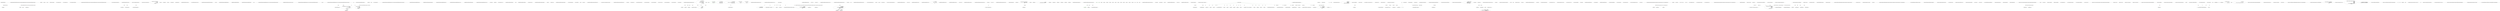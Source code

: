 digraph  {
n32 [label="Hangfire.Dashboard.DashboardMiddleware", span=""];
n0 [cluster="Hangfire.Dashboard.DashboardMiddleware.DashboardMiddleware(OwinMiddleware, string, Hangfire.JobStorage, Hangfire.Dashboard.RouteCollection, System.Collections.Generic.IEnumerable<Hangfire.Dashboard.IAuthorizationFilter>)", label="Entry Hangfire.Dashboard.DashboardMiddleware.DashboardMiddleware(OwinMiddleware, string, Hangfire.JobStorage, Hangfire.Dashboard.RouteCollection, System.Collections.Generic.IEnumerable<Hangfire.Dashboard.IAuthorizationFilter>)", span="32-32"];
n3 [cluster="Hangfire.Dashboard.DashboardMiddleware.DashboardMiddleware(OwinMiddleware, string, Hangfire.JobStorage, Hangfire.Dashboard.RouteCollection, System.Collections.Generic.IEnumerable<Hangfire.Dashboard.IAuthorizationFilter>)", label="storage == null", span="41-41"];
n5 [cluster="Hangfire.Dashboard.DashboardMiddleware.DashboardMiddleware(OwinMiddleware, string, Hangfire.JobStorage, Hangfire.Dashboard.RouteCollection, System.Collections.Generic.IEnumerable<Hangfire.Dashboard.IAuthorizationFilter>)", label="routes == null", span="42-42"];
n7 [cluster="Hangfire.Dashboard.DashboardMiddleware.DashboardMiddleware(OwinMiddleware, string, Hangfire.JobStorage, Hangfire.Dashboard.RouteCollection, System.Collections.Generic.IEnumerable<Hangfire.Dashboard.IAuthorizationFilter>)", label="authorizationFilters == null", span="43-43"];
n9 [cluster="Hangfire.Dashboard.DashboardMiddleware.DashboardMiddleware(OwinMiddleware, string, Hangfire.JobStorage, Hangfire.Dashboard.RouteCollection, System.Collections.Generic.IEnumerable<Hangfire.Dashboard.IAuthorizationFilter>)", label="_appPath = appPath", span="45-45"];
n10 [cluster="Hangfire.Dashboard.DashboardMiddleware.DashboardMiddleware(OwinMiddleware, string, Hangfire.JobStorage, Hangfire.Dashboard.RouteCollection, System.Collections.Generic.IEnumerable<Hangfire.Dashboard.IAuthorizationFilter>)", label="_storage = storage", span="46-46"];
n11 [cluster="Hangfire.Dashboard.DashboardMiddleware.DashboardMiddleware(OwinMiddleware, string, Hangfire.JobStorage, Hangfire.Dashboard.RouteCollection, System.Collections.Generic.IEnumerable<Hangfire.Dashboard.IAuthorizationFilter>)", label="_routes = routes", span="47-47"];
n12 [cluster="Hangfire.Dashboard.DashboardMiddleware.DashboardMiddleware(OwinMiddleware, string, Hangfire.JobStorage, Hangfire.Dashboard.RouteCollection, System.Collections.Generic.IEnumerable<Hangfire.Dashboard.IAuthorizationFilter>)", label="_authorizationFilters = authorizationFilters", span="48-48"];
n4 [cluster="Hangfire.Dashboard.DashboardMiddleware.DashboardMiddleware(OwinMiddleware, string, Hangfire.JobStorage, Hangfire.Dashboard.RouteCollection, System.Collections.Generic.IEnumerable<Hangfire.Dashboard.IAuthorizationFilter>)", label="throw new ArgumentNullException(''storage'');", span="41-41"];
n6 [cluster="Hangfire.Dashboard.DashboardMiddleware.DashboardMiddleware(OwinMiddleware, string, Hangfire.JobStorage, Hangfire.Dashboard.RouteCollection, System.Collections.Generic.IEnumerable<Hangfire.Dashboard.IAuthorizationFilter>)", label="throw new ArgumentNullException(''routes'');", span="42-42"];
n8 [cluster="Hangfire.Dashboard.DashboardMiddleware.DashboardMiddleware(OwinMiddleware, string, Hangfire.JobStorage, Hangfire.Dashboard.RouteCollection, System.Collections.Generic.IEnumerable<Hangfire.Dashboard.IAuthorizationFilter>)", label="throw new ArgumentNullException(''authorizationFilters'');", span="43-43"];
n13 [cluster="Hangfire.Dashboard.DashboardMiddleware.DashboardMiddleware(OwinMiddleware, string, Hangfire.JobStorage, Hangfire.Dashboard.RouteCollection, System.Collections.Generic.IEnumerable<Hangfire.Dashboard.IAuthorizationFilter>)", label="Exit Hangfire.Dashboard.DashboardMiddleware.DashboardMiddleware(OwinMiddleware, string, Hangfire.JobStorage, Hangfire.Dashboard.RouteCollection, System.Collections.Generic.IEnumerable<Hangfire.Dashboard.IAuthorizationFilter>)", span="32-32"];
n14 [cluster="System.ArgumentNullException.ArgumentNullException(string)", label="Entry System.ArgumentNullException.ArgumentNullException(string)", span="0-0"];
n15 [cluster="Hangfire.Dashboard.DashboardMiddleware.Invoke(IOwinContext)", label="Entry Hangfire.Dashboard.DashboardMiddleware.Invoke(IOwinContext)", span="51-51"];
n16 [cluster="Hangfire.Dashboard.DashboardMiddleware.Invoke(IOwinContext)", label="var dispatcher = _routes.FindDispatcher(context.Request.Path.Value)", span="53-53"];
n18 [cluster="Hangfire.Dashboard.DashboardMiddleware.Invoke(IOwinContext)", label="return Next.Invoke(context);", span="57-57"];
n20 [cluster="Hangfire.Dashboard.DashboardMiddleware.Invoke(IOwinContext)", label="!filter.Authorize(context.Environment)", span="62-62"];
n21 [cluster="Hangfire.Dashboard.DashboardMiddleware.Invoke(IOwinContext)", label="context.Response.StatusCode = (int) HttpStatusCode.Unauthorized", span="64-64"];
n23 [cluster="Hangfire.Dashboard.DashboardMiddleware.Invoke(IOwinContext)", label="var dispatcherContext = new RequestDispatcherContext(\r\n                _appPath,\r\n                _storage,\r\n                context.Environment,\r\n                dispatcher.Item2)", span="69-73"];
n17 [cluster="Hangfire.Dashboard.DashboardMiddleware.Invoke(IOwinContext)", label="dispatcher == null", span="55-55"];
n26 [cluster="Unk.FindDispatcher", label="Entry Unk.FindDispatcher", span=""];
n24 [cluster="Hangfire.Dashboard.DashboardMiddleware.Invoke(IOwinContext)", label="return dispatcher.Item1.Dispatch(dispatcherContext);", span="75-75"];
n19 [cluster="Hangfire.Dashboard.DashboardMiddleware.Invoke(IOwinContext)", label=_authorizationFilters, span="60-60"];
n28 [cluster="Unk.Authorize", label="Entry Unk.Authorize", span=""];
n22 [cluster="Hangfire.Dashboard.DashboardMiddleware.Invoke(IOwinContext)", label="return Task.FromResult(false);", span="65-65"];
n30 [cluster="RequestDispatcherContext.cstr", label="Entry RequestDispatcherContext.cstr", span=""];
n25 [cluster="Hangfire.Dashboard.DashboardMiddleware.Invoke(IOwinContext)", label="Exit Hangfire.Dashboard.DashboardMiddleware.Invoke(IOwinContext)", span="51-51"];
n29 [cluster="System.Threading.Tasks.Task.FromResult<TResult>(TResult)", label="Entry System.Threading.Tasks.Task.FromResult<TResult>(TResult)", span="0-0"];
n31 [cluster="Hangfire.Dashboard.IRequestDispatcher.Dispatch(Hangfire.Dashboard.RequestDispatcherContext)", label="Entry Hangfire.Dashboard.IRequestDispatcher.Dispatch(Hangfire.Dashboard.RequestDispatcherContext)", span="22-22"];
n27 [cluster="Unk.Invoke", label="Entry Unk.Invoke", span=""];
m1_0 [cluster="Hangfire.Dashboard.DashboardOwinExtensions.MapHangfireDashboard(IAppBuilder)", file="DashboardOwinExtensions.cs", label="Entry Hangfire.Dashboard.DashboardOwinExtensions.MapHangfireDashboard(IAppBuilder)", span="41-41"];
m1_1 [cluster="Hangfire.Dashboard.DashboardOwinExtensions.MapHangfireDashboard(IAppBuilder)", file="DashboardOwinExtensions.cs", label="MapHangfireDashboard(app, DefaultDashboardPath, DefaultAppPath)", span="43-43"];
m1_2 [cluster="Hangfire.Dashboard.DashboardOwinExtensions.MapHangfireDashboard(IAppBuilder)", file="DashboardOwinExtensions.cs", label="Exit Hangfire.Dashboard.DashboardOwinExtensions.MapHangfireDashboard(IAppBuilder)", span="41-41"];
m1_24 [cluster="Unk.>", file="DashboardOwinExtensions.cs", label="Entry Unk.>", span=""];
m1_7 [cluster="Hangfire.Dashboard.DashboardOwinExtensions.MapHangfireDashboard(IAppBuilder, string, string, System.Collections.Generic.IEnumerable<Hangfire.Dashboard.IAuthorizationFilter>)", file="DashboardOwinExtensions.cs", label="Entry Hangfire.Dashboard.DashboardOwinExtensions.MapHangfireDashboard(IAppBuilder, string, string, System.Collections.Generic.IEnumerable<Hangfire.Dashboard.IAuthorizationFilter>)", span="88-88"];
m1_10 [cluster="Hangfire.Dashboard.DashboardOwinExtensions.MapHangfireDashboard(IAppBuilder, string, string, System.Collections.Generic.IEnumerable<Hangfire.Dashboard.IAuthorizationFilter>)", file="DashboardOwinExtensions.cs", label="MapHangfireDashboard(app, dashboardPath, appPath, authorizationFilters, JobStorage.Current)", span="94-94"];
m1_11 [cluster="Hangfire.Dashboard.DashboardOwinExtensions.MapHangfireDashboard(IAppBuilder, string, string, System.Collections.Generic.IEnumerable<Hangfire.Dashboard.IAuthorizationFilter>)", file="DashboardOwinExtensions.cs", label="Exit Hangfire.Dashboard.DashboardOwinExtensions.MapHangfireDashboard(IAppBuilder, string, string, System.Collections.Generic.IEnumerable<Hangfire.Dashboard.IAuthorizationFilter>)", span="88-88"];
m1_20 [cluster="Unk.Map", file="DashboardOwinExtensions.cs", label="Entry Unk.Map", span=""];
m1_12 [cluster="Hangfire.Dashboard.DashboardOwinExtensions.MapHangfireDashboard(IAppBuilder, string, string, System.Collections.Generic.IEnumerable<Hangfire.Dashboard.IAuthorizationFilter>, Hangfire.JobStorage)", file="DashboardOwinExtensions.cs", label="Entry Hangfire.Dashboard.DashboardOwinExtensions.MapHangfireDashboard(IAppBuilder, string, string, System.Collections.Generic.IEnumerable<Hangfire.Dashboard.IAuthorizationFilter>, Hangfire.JobStorage)", span="108-108"];
m1_13 [cluster="Hangfire.Dashboard.DashboardOwinExtensions.MapHangfireDashboard(IAppBuilder, string, string, System.Collections.Generic.IEnumerable<Hangfire.Dashboard.IAuthorizationFilter>, Hangfire.JobStorage)", file="DashboardOwinExtensions.cs", label="app == null", span="115-115"];
m1_15 [cluster="Hangfire.Dashboard.DashboardOwinExtensions.MapHangfireDashboard(IAppBuilder, string, string, System.Collections.Generic.IEnumerable<Hangfire.Dashboard.IAuthorizationFilter>, Hangfire.JobStorage)", file="DashboardOwinExtensions.cs", label="SignatureConversions.AddConversions(app)", span="117-117"];
m1_16 [cluster="Hangfire.Dashboard.DashboardOwinExtensions.MapHangfireDashboard(IAppBuilder, string, string, System.Collections.Generic.IEnumerable<Hangfire.Dashboard.IAuthorizationFilter>, Hangfire.JobStorage)", file="DashboardOwinExtensions.cs", label="app.Map(dashboardPath, subApp => subApp.Use<DashboardMiddleware>(\r\n                appPath,\r\n                storage,\r\n                DashboardRoutes.Routes,\r\n                authorizationFilters))", span="119-123"];
m1_14 [cluster="Hangfire.Dashboard.DashboardOwinExtensions.MapHangfireDashboard(IAppBuilder, string, string, System.Collections.Generic.IEnumerable<Hangfire.Dashboard.IAuthorizationFilter>, Hangfire.JobStorage)", file="DashboardOwinExtensions.cs", label="throw new ArgumentNullException(''app'');", span="115-115"];
m1_17 [cluster="Hangfire.Dashboard.DashboardOwinExtensions.MapHangfireDashboard(IAppBuilder, string, string, System.Collections.Generic.IEnumerable<Hangfire.Dashboard.IAuthorizationFilter>, Hangfire.JobStorage)", file="DashboardOwinExtensions.cs", label="Exit Hangfire.Dashboard.DashboardOwinExtensions.MapHangfireDashboard(IAppBuilder, string, string, System.Collections.Generic.IEnumerable<Hangfire.Dashboard.IAuthorizationFilter>, Hangfire.JobStorage)", span="108-108"];
m1_4 [cluster="Hangfire.Dashboard.DashboardOwinExtensions.MapHangfireDashboard(IAppBuilder, string)", file="DashboardOwinExtensions.cs", label="Entry Hangfire.Dashboard.DashboardOwinExtensions.MapHangfireDashboard(IAppBuilder, string)", span="54-54"];
m1_5 [cluster="Hangfire.Dashboard.DashboardOwinExtensions.MapHangfireDashboard(IAppBuilder, string)", file="DashboardOwinExtensions.cs", label="MapHangfireDashboard(app, dashboardPath, DefaultAppPath, DefaultAuthorizationFilters)", span="58-58"];
m1_6 [cluster="Hangfire.Dashboard.DashboardOwinExtensions.MapHangfireDashboard(IAppBuilder, string)", file="DashboardOwinExtensions.cs", label="Exit Hangfire.Dashboard.DashboardOwinExtensions.MapHangfireDashboard(IAppBuilder, string)", span="54-54"];
m1_3 [cluster="Hangfire.Dashboard.DashboardOwinExtensions.MapHangfireDashboard(IAppBuilder, string, string)", file="DashboardOwinExtensions.cs", label="Entry Hangfire.Dashboard.DashboardOwinExtensions.MapHangfireDashboard(IAppBuilder, string, string)", span="70-70"];
m1_8 [cluster="Hangfire.Dashboard.DashboardOwinExtensions.MapHangfireDashboard(IAppBuilder, string, string)", file="DashboardOwinExtensions.cs", label="MapHangfireDashboard(app, dashboardPath, appPath, DefaultAuthorizationFilters)", span="75-75"];
m1_9 [cluster="Hangfire.Dashboard.DashboardOwinExtensions.MapHangfireDashboard(IAppBuilder, string, string)", file="DashboardOwinExtensions.cs", label="Exit Hangfire.Dashboard.DashboardOwinExtensions.MapHangfireDashboard(IAppBuilder, string, string)", span="70-70"];
m1_19 [cluster="Unk.AddConversions", file="DashboardOwinExtensions.cs", label="Entry Unk.AddConversions", span=""];
m1_21 [cluster="lambda expression", file="DashboardOwinExtensions.cs", label="Entry lambda expression", span="119-123"];
m1_22 [cluster="lambda expression", file="DashboardOwinExtensions.cs", label="subApp.Use<DashboardMiddleware>(\r\n                appPath,\r\n                storage,\r\n                DashboardRoutes.Routes,\r\n                authorizationFilters)", span="119-123"];
m1_23 [cluster="lambda expression", file="DashboardOwinExtensions.cs", label="Exit lambda expression", span="119-123"];
m1_25 [file="DashboardOwinExtensions.cs", label=string, span=""];
m1_26 [file="DashboardOwinExtensions.cs", label="System.Collections.Generic.IEnumerable<Hangfire.Dashboard.IAuthorizationFilter>", span=""];
m1_27 [file="DashboardOwinExtensions.cs", label="Hangfire.JobStorage", span=""];
m2_102 [cluster="System.Collections.Generic.List<T>.List()", file="JobMethodCallRenderer.cs", label="Entry System.Collections.Generic.List<T>.List()", span="0-0"];
m2_111 [cluster="Hangfire.Dashboard.JobMethodCallRenderer.WrapIdentifier(string)", file="JobMethodCallRenderer.cs", label="Entry Hangfire.Dashboard.JobMethodCallRenderer.WrapIdentifier(string)", span="190-190"];
m2_112 [cluster="Hangfire.Dashboard.JobMethodCallRenderer.WrapIdentifier(string)", file="JobMethodCallRenderer.cs", label="return value;", span="192-192"];
m2_113 [cluster="Hangfire.Dashboard.JobMethodCallRenderer.WrapIdentifier(string)", file="JobMethodCallRenderer.cs", label="Exit Hangfire.Dashboard.JobMethodCallRenderer.WrapIdentifier(string)", span="190-190"];
m2_106 [cluster="string.Format(string, object, object)", file="JobMethodCallRenderer.cs", label="Entry string.Format(string, object, object)", span="0-0"];
m2_148 [cluster="Hangfire.Dashboard.JobMethodCallRenderer.ArgumentRenderer.ArgumentRenderer()", file="JobMethodCallRenderer.cs", label="Entry Hangfire.Dashboard.JobMethodCallRenderer.ArgumentRenderer.ArgumentRenderer()", span="247-247"];
m2_149 [cluster="Hangfire.Dashboard.JobMethodCallRenderer.ArgumentRenderer.ArgumentRenderer()", file="JobMethodCallRenderer.cs", label="_enclosingString = ''\''''", span="249-249"];
m2_150 [cluster="Hangfire.Dashboard.JobMethodCallRenderer.ArgumentRenderer.ArgumentRenderer()", file="JobMethodCallRenderer.cs", label="_valueRenderer = WrapString", span="250-250"];
m2_151 [cluster="Hangfire.Dashboard.JobMethodCallRenderer.ArgumentRenderer.ArgumentRenderer()", file="JobMethodCallRenderer.cs", label="Exit Hangfire.Dashboard.JobMethodCallRenderer.ArgumentRenderer.ArgumentRenderer()", span="247-247"];
m2_80 [cluster="System.Text.StringBuilder.Append(string)", file="JobMethodCallRenderer.cs", label="Entry System.Text.StringBuilder.Append(string)", span="0-0"];
m2_131 [cluster="System.Type.GetInterfaces()", file="JobMethodCallRenderer.cs", label="Entry System.Type.GetInterfaces()", span="0-0"];
m2_93 [cluster="Unk.Join", file="JobMethodCallRenderer.cs", label="Entry Unk.Join", span=""];
m2_100 [cluster="object.ToString()", file="JobMethodCallRenderer.cs", label="Entry object.ToString()", span="0-0"];
m2_208 [cluster="Hangfire.Dashboard.JobMethodCallRenderer.ArgumentRenderer.IsNullableType(System.Type)", file="JobMethodCallRenderer.cs", label="Entry Hangfire.Dashboard.JobMethodCallRenderer.ArgumentRenderer.IsNullableType(System.Type)", span="369-369"];
m2_210 [cluster="Hangfire.Dashboard.JobMethodCallRenderer.ArgumentRenderer.IsNullableType(System.Type)", file="JobMethodCallRenderer.cs", label="return type.IsGenericType && type.GetGenericTypeDefinition() == typeof(Nullable<>);", span="371-371"];
m2_211 [cluster="Hangfire.Dashboard.JobMethodCallRenderer.ArgumentRenderer.IsNullableType(System.Type)", file="JobMethodCallRenderer.cs", label="Exit Hangfire.Dashboard.JobMethodCallRenderer.ArgumentRenderer.IsNullableType(System.Type)", span="369-369"];
m2_84 [cluster="char.IsUpper(char)", file="JobMethodCallRenderer.cs", label="Entry char.IsUpper(char)", span="0-0"];
m2_164 [cluster="string.Replace(string, string)", file="JobMethodCallRenderer.cs", label="Entry string.Replace(string, string)", span="0-0"];
m2_209 [cluster="System.Nullable.GetUnderlyingType(System.Type)", file="JobMethodCallRenderer.cs", label="Entry System.Nullable.GetUnderlyingType(System.Type)", span="0-0"];
m2_78 [cluster="System.Text.StringBuilder.StringBuilder()", file="JobMethodCallRenderer.cs", label="Entry System.Text.StringBuilder.StringBuilder()", span="0-0"];
m2_82 [cluster="System.Text.StringBuilder.AppendLine()", file="JobMethodCallRenderer.cs", label="Entry System.Text.StringBuilder.AppendLine()", span="0-0"];
m2_165 [cluster="System.Func<T, TResult>.Invoke(T)", file="JobMethodCallRenderer.cs", label="Entry System.Func<T, TResult>.Invoke(T)", span="0-0"];
m2_126 [cluster="System.Net.WebUtility.HtmlEncode(string)", file="JobMethodCallRenderer.cs", label="Entry System.Net.WebUtility.HtmlEncode(string)", span="0-0"];
m2_107 [cluster="System.Text.StringBuilder.ToString()", file="JobMethodCallRenderer.cs", label="Entry System.Text.StringBuilder.ToString()", span="0-0"];
m2_141 [cluster="Unk.GetGenericArguments", file="JobMethodCallRenderer.cs", label="Entry Unk.GetGenericArguments", span=""];
m2_99 [cluster="Hangfire.Dashboard.JobMethodCallRenderer.ArgumentRenderer.GetRenderer(System.Type)", file="JobMethodCallRenderer.cs", label="Entry Hangfire.Dashboard.JobMethodCallRenderer.ArgumentRenderer.GetRenderer(System.Type)", span="286-286"];
m2_166 [cluster="Hangfire.Dashboard.JobMethodCallRenderer.ArgumentRenderer.GetRenderer(System.Type)", file="JobMethodCallRenderer.cs", label="type.IsEnum", span="288-288"];
m2_167 [cluster="Hangfire.Dashboard.JobMethodCallRenderer.ArgumentRenderer.GetRenderer(System.Type)", file="JobMethodCallRenderer.cs", label="return new ArgumentRenderer\r\n                    {\r\n                        _enclosingString = String.Empty,\r\n                        _valueRenderer = value => String.Format(\r\n                            ''{0}.{1}'',\r\n                            WrapType(type.Name),\r\n                            value)\r\n                    };", span="290-297"];
m2_168 [cluster="Hangfire.Dashboard.JobMethodCallRenderer.ArgumentRenderer.GetRenderer(System.Type)", file="JobMethodCallRenderer.cs", label="IsNumericType(type)", span="300-300"];
m2_170 [cluster="Hangfire.Dashboard.JobMethodCallRenderer.ArgumentRenderer.GetRenderer(System.Type)", file="JobMethodCallRenderer.cs", label="type == typeof(bool)", span="309-309"];
m2_172 [cluster="Hangfire.Dashboard.JobMethodCallRenderer.ArgumentRenderer.GetRenderer(System.Type)", file="JobMethodCallRenderer.cs", label="type == typeof(char)", span="318-318"];
m2_174 [cluster="Hangfire.Dashboard.JobMethodCallRenderer.ArgumentRenderer.GetRenderer(System.Type)", file="JobMethodCallRenderer.cs", label="type == typeof(string) || type == typeof(object)", span="326-326"];
m2_176 [cluster="Hangfire.Dashboard.JobMethodCallRenderer.ArgumentRenderer.GetRenderer(System.Type)", color=green, community=1, file="JobMethodCallRenderer.cs", label="return new ArgumentRenderer\r\n                {\r\n                    _deserializationType = type,\r\n                };", prediction=0, span="334-337"];
m2_169 [cluster="Hangfire.Dashboard.JobMethodCallRenderer.ArgumentRenderer.GetRenderer(System.Type)", file="JobMethodCallRenderer.cs", label="return new ArgumentRenderer\r\n                    {\r\n                        _enclosingString = String.Empty,\r\n                        _valueRenderer = WrapIdentifier\r\n                    };", span="302-306"];
m2_171 [cluster="Hangfire.Dashboard.JobMethodCallRenderer.ArgumentRenderer.GetRenderer(System.Type)", file="JobMethodCallRenderer.cs", label="return new ArgumentRenderer\r\n                    {\r\n                        _valueRenderer = value => WrapKeyword(value.ToLowerInvariant()),\r\n                        _enclosingString = String.Empty,\r\n                    };", span="311-315"];
m2_173 [cluster="Hangfire.Dashboard.JobMethodCallRenderer.ArgumentRenderer.GetRenderer(System.Type)", file="JobMethodCallRenderer.cs", label="return new ArgumentRenderer\r\n                    {\r\n                        _enclosingString = ''''',\r\n                    };", span="320-323"];
m2_175 [cluster="Hangfire.Dashboard.JobMethodCallRenderer.ArgumentRenderer.GetRenderer(System.Type)", file="JobMethodCallRenderer.cs", label="return new ArgumentRenderer\r\n                    {\r\n                        _enclosingString = ''\'''',\r\n                    };", span="328-331"];
m2_177 [cluster="Hangfire.Dashboard.JobMethodCallRenderer.ArgumentRenderer.GetRenderer(System.Type)", file="JobMethodCallRenderer.cs", label="Exit Hangfire.Dashboard.JobMethodCallRenderer.ArgumentRenderer.GetRenderer(System.Type)", span="286-286"];
m2_101 [cluster="Hangfire.Dashboard.JobMethodCallRenderer.ArgumentRenderer.Render(bool, string, string)", file="JobMethodCallRenderer.cs", label="Entry Hangfire.Dashboard.JobMethodCallRenderer.ArgumentRenderer.Render(bool, string, string)", span="253-253"];
m2_152 [cluster="Hangfire.Dashboard.JobMethodCallRenderer.ArgumentRenderer.Render(bool, string, string)", file="JobMethodCallRenderer.cs", label="deserializedValue == null", span="255-255"];
m2_156 [cluster="Hangfire.Dashboard.JobMethodCallRenderer.ArgumentRenderer.Render(bool, string, string)", file="JobMethodCallRenderer.cs", label="builder.Append(WrapIdentifier(\r\n                        isJson ? ''FromJson'' : ''Deserialize''))", span="263-264"];
m2_158 [cluster="Hangfire.Dashboard.JobMethodCallRenderer.ArgumentRenderer.Render(bool, string, string)", file="JobMethodCallRenderer.cs", label="builder.Append(WrapString(Encode(''\'''' + rawValue.Replace(''\'''', ''\\\'''') + ''\'''')))", span="271-271"];
m2_159 [cluster="Hangfire.Dashboard.JobMethodCallRenderer.ArgumentRenderer.Render(bool, string, string)", file="JobMethodCallRenderer.cs", label="builder.Append(_valueRenderer(Encode(_enclosingString + deserializedValue + _enclosingString)))", span="275-275"];
m2_153 [cluster="Hangfire.Dashboard.JobMethodCallRenderer.ArgumentRenderer.Render(bool, string, string)", file="JobMethodCallRenderer.cs", label="return WrapKeyword(''null'');", span="257-257"];
m2_154 [cluster="Hangfire.Dashboard.JobMethodCallRenderer.ArgumentRenderer.Render(bool, string, string)", file="JobMethodCallRenderer.cs", label="var builder = new StringBuilder()", span="260-260"];
m2_155 [cluster="Hangfire.Dashboard.JobMethodCallRenderer.ArgumentRenderer.Render(bool, string, string)", file="JobMethodCallRenderer.cs", label="_deserializationType != null", span="261-261"];
m2_157 [cluster="Hangfire.Dashboard.JobMethodCallRenderer.ArgumentRenderer.Render(bool, string, string)", file="JobMethodCallRenderer.cs", label="builder.Append(''&lt;'')\r\n                        .Append(WrapType(Encode(_deserializationType.Name)))\r\n                        .Append(WrapIdentifier(''&gt;''))\r\n                        .Append(''('')", span="266-269"];
m2_161 [cluster="Hangfire.Dashboard.JobMethodCallRenderer.ArgumentRenderer.Render(bool, string, string)", file="JobMethodCallRenderer.cs", label="builder.Append('')'')", span="280-280"];
m2_162 [cluster="Hangfire.Dashboard.JobMethodCallRenderer.ArgumentRenderer.Render(bool, string, string)", file="JobMethodCallRenderer.cs", label="return builder.ToString();", span="283-283"];
m2_160 [cluster="Hangfire.Dashboard.JobMethodCallRenderer.ArgumentRenderer.Render(bool, string, string)", file="JobMethodCallRenderer.cs", label="_deserializationType != null", span="278-278"];
m2_163 [cluster="Hangfire.Dashboard.JobMethodCallRenderer.ArgumentRenderer.Render(bool, string, string)", file="JobMethodCallRenderer.cs", label="Exit Hangfire.Dashboard.JobMethodCallRenderer.ArgumentRenderer.Render(bool, string, string)", span="253-253"];
m2_97 [cluster="Hangfire.Dashboard.JobMethodCallRenderer.GetIEnumerableGenericArgument(System.Type)", file="JobMethodCallRenderer.cs", label="Entry Hangfire.Dashboard.JobMethodCallRenderer.GetIEnumerableGenericArgument(System.Type)", span="223-223"];
m2_127 [cluster="Hangfire.Dashboard.JobMethodCallRenderer.GetIEnumerableGenericArgument(System.Type)", file="JobMethodCallRenderer.cs", label="type == typeof (string)", span="225-225"];
m2_129 [cluster="Hangfire.Dashboard.JobMethodCallRenderer.GetIEnumerableGenericArgument(System.Type)", file="JobMethodCallRenderer.cs", label="return type.GetInterfaces()\r\n                .Where(x => x.IsGenericType\r\n                            && x.GetGenericTypeDefinition() == typeof (IEnumerable<>))\r\n                .Select(x => x.GetGenericArguments()[0])\r\n                .FirstOrDefault();", span="227-231"];
m2_128 [cluster="Hangfire.Dashboard.JobMethodCallRenderer.GetIEnumerableGenericArgument(System.Type)", file="JobMethodCallRenderer.cs", label="return null;", span="225-225"];
m2_130 [cluster="Hangfire.Dashboard.JobMethodCallRenderer.GetIEnumerableGenericArgument(System.Type)", file="JobMethodCallRenderer.cs", label="Exit Hangfire.Dashboard.JobMethodCallRenderer.GetIEnumerableGenericArgument(System.Type)", span="223-223"];
m2_94 [cluster="System.Text.StringBuilder.AppendFormat(string, object)", file="JobMethodCallRenderer.cs", label="Entry System.Text.StringBuilder.AppendFormat(string, object)", span="0-0"];
m2_92 [cluster="Unk.ToArray", file="JobMethodCallRenderer.cs", label="Entry Unk.ToArray", span=""];
m2_132 [cluster="Unk.Where", file="JobMethodCallRenderer.cs", label="Entry Unk.Where", span=""];
m2_147 [cluster="string.Substring(int, int)", file="JobMethodCallRenderer.cs", label="Entry string.Substring(int, int)", span="0-0"];
m2_105 [cluster="string.Join(string, System.Collections.Generic.IEnumerable<string>)", file="JobMethodCallRenderer.cs", label="Entry string.Join(string, System.Collections.Generic.IEnumerable<string>)", span="0-0"];
m2_119 [cluster="Hangfire.Dashboard.JobMethodCallRenderer.WrapString(string)", file="JobMethodCallRenderer.cs", label="Entry Hangfire.Dashboard.JobMethodCallRenderer.WrapString(string)", span="205-205"];
m2_120 [cluster="Hangfire.Dashboard.JobMethodCallRenderer.WrapString(string)", file="JobMethodCallRenderer.cs", label="return Span(''string'', value);", span="207-207"];
m2_121 [cluster="Hangfire.Dashboard.JobMethodCallRenderer.WrapString(string)", file="JobMethodCallRenderer.cs", label="Exit Hangfire.Dashboard.JobMethodCallRenderer.WrapString(string)", span="205-205"];
m2_116 [cluster="Hangfire.Dashboard.JobMethodCallRenderer.Span(string, string)", file="JobMethodCallRenderer.cs", label="Entry Hangfire.Dashboard.JobMethodCallRenderer.Span(string, string)", span="210-210"];
m2_122 [cluster="Hangfire.Dashboard.JobMethodCallRenderer.Span(string, string)", file="JobMethodCallRenderer.cs", label="return String.Format(\r\n                ''<span class=\''{0}\''>{1}</span>'', \r\n                @class, \r\n                value);", span="212-215"];
m2_123 [cluster="Hangfire.Dashboard.JobMethodCallRenderer.Span(string, string)", file="JobMethodCallRenderer.cs", label="Exit Hangfire.Dashboard.JobMethodCallRenderer.Span(string, string)", span="210-210"];
m2_79 [cluster="Hangfire.Dashboard.JobMethodCallRenderer.WrapKeyword(string)", file="JobMethodCallRenderer.cs", label="Entry Hangfire.Dashboard.JobMethodCallRenderer.WrapKeyword(string)", span="195-195"];
m2_114 [cluster="Hangfire.Dashboard.JobMethodCallRenderer.WrapKeyword(string)", file="JobMethodCallRenderer.cs", label="return Span(''keyword'', value);", span="197-197"];
m2_115 [cluster="Hangfire.Dashboard.JobMethodCallRenderer.WrapKeyword(string)", file="JobMethodCallRenderer.cs", label="Exit Hangfire.Dashboard.JobMethodCallRenderer.WrapKeyword(string)", span="195-195"];
m2_83 [cluster="Hangfire.Dashboard.JobMethodCallRenderer.GetNameWithoutGenericArity(System.Type)", file="JobMethodCallRenderer.cs", label="Entry Hangfire.Dashboard.JobMethodCallRenderer.GetNameWithoutGenericArity(System.Type)", span="234-234"];
m2_142 [cluster="Hangfire.Dashboard.JobMethodCallRenderer.GetNameWithoutGenericArity(System.Type)", file="JobMethodCallRenderer.cs", label="string name = t.Name", span="236-236"];
m2_143 [cluster="Hangfire.Dashboard.JobMethodCallRenderer.GetNameWithoutGenericArity(System.Type)", file="JobMethodCallRenderer.cs", label="int index = name.IndexOf('`')", span="237-237"];
m2_144 [cluster="Hangfire.Dashboard.JobMethodCallRenderer.GetNameWithoutGenericArity(System.Type)", file="JobMethodCallRenderer.cs", label="return index == -1 ? name : name.Substring(0, index);", span="238-238"];
m2_145 [cluster="Hangfire.Dashboard.JobMethodCallRenderer.GetNameWithoutGenericArity(System.Type)", file="JobMethodCallRenderer.cs", label="Exit Hangfire.Dashboard.JobMethodCallRenderer.GetNameWithoutGenericArity(System.Type)", span="234-234"];
m2_103 [cluster="Hangfire.Common.JobHelper.ToJson(object)", file="JobMethodCallRenderer.cs", label="Entry Hangfire.Common.JobHelper.ToJson(object)", span="32-32"];
m2_182 [cluster="lambda expression", file="JobMethodCallRenderer.cs", label="Entry lambda expression", span="313-313"];
m2_108 [cluster="lambda expression", file="JobMethodCallRenderer.cs", label="Entry lambda expression", span="73-73"];
m2_109 [cluster="lambda expression", file="JobMethodCallRenderer.cs", label="WrapType(x.Name)", span="73-73"];
m2_110 [cluster="lambda expression", file="JobMethodCallRenderer.cs", label="Exit lambda expression", span="73-73"];
m2_134 [cluster="lambda expression", file="JobMethodCallRenderer.cs", label="Entry lambda expression", span="228-229"];
m2_138 [cluster="lambda expression", file="JobMethodCallRenderer.cs", label="Entry lambda expression", span="230-230"];
m2_135 [cluster="lambda expression", file="JobMethodCallRenderer.cs", label="x.IsGenericType\r\n                            && x.GetGenericTypeDefinition() == typeof (IEnumerable<>)", span="228-229"];
m2_136 [cluster="lambda expression", file="JobMethodCallRenderer.cs", label="Exit lambda expression", span="228-229"];
m2_139 [cluster="lambda expression", file="JobMethodCallRenderer.cs", label="x.GetGenericArguments()[0]", span="230-230"];
m2_140 [cluster="lambda expression", file="JobMethodCallRenderer.cs", label="Exit lambda expression", span="230-230"];
m2_180 [cluster="lambda expression", file="JobMethodCallRenderer.cs", label="String.Format(\r\n                            ''{0}.{1}'',\r\n                            WrapType(type.Name),\r\n                            value)", span="293-296"];
m2_183 [cluster="lambda expression", file="JobMethodCallRenderer.cs", label="WrapKeyword(value.ToLowerInvariant())", span="313-313"];
m2_179 [cluster="lambda expression", file="JobMethodCallRenderer.cs", label="Entry lambda expression", span="293-296"];
m2_181 [cluster="lambda expression", file="JobMethodCallRenderer.cs", label="Exit lambda expression", span="293-296"];
m2_184 [cluster="lambda expression", file="JobMethodCallRenderer.cs", label="Exit lambda expression", span="313-313"];
m2_77 [cluster="Hangfire.Dashboard.NonEscapedString.NonEscapedString(string)", file="JobMethodCallRenderer.cs", label="Entry Hangfire.Dashboard.NonEscapedString.NonEscapedString(string)", span="22-22"];
m2_178 [cluster="Hangfire.Dashboard.JobMethodCallRenderer.ArgumentRenderer.IsNumericType(System.Type)", file="JobMethodCallRenderer.cs", label="Entry Hangfire.Dashboard.JobMethodCallRenderer.ArgumentRenderer.IsNumericType(System.Type)", span="340-340"];
m2_186 [cluster="Hangfire.Dashboard.JobMethodCallRenderer.ArgumentRenderer.IsNumericType(System.Type)", color=green, community=0, file="JobMethodCallRenderer.cs", label="type == null", prediction=1, span="342-342"];
m2_188 [cluster="Hangfire.Dashboard.JobMethodCallRenderer.ArgumentRenderer.IsNumericType(System.Type)", color=green, community=0, file="JobMethodCallRenderer.cs", label="Type.GetTypeCode(type)", prediction=2, span="344-344"];
m2_202 [cluster="Hangfire.Dashboard.JobMethodCallRenderer.ArgumentRenderer.IsNumericType(System.Type)", file="JobMethodCallRenderer.cs", label="IsNullableType(type)", span="360-360"];
m2_203 [cluster="Hangfire.Dashboard.JobMethodCallRenderer.ArgumentRenderer.IsNumericType(System.Type)", file="JobMethodCallRenderer.cs", label="return IsNumericType(Nullable.GetUnderlyingType(type));", span="362-362"];
m2_187 [cluster="Hangfire.Dashboard.JobMethodCallRenderer.ArgumentRenderer.IsNumericType(System.Type)", color=green, community=0, file="JobMethodCallRenderer.cs", label="return false;", prediction=3, span="342-342"];
m2_189 [cluster="Hangfire.Dashboard.JobMethodCallRenderer.ArgumentRenderer.IsNumericType(System.Type)", file="JobMethodCallRenderer.cs", label="TypeCode.Byte", span="346-346"];
m2_201 [cluster="Hangfire.Dashboard.JobMethodCallRenderer.ArgumentRenderer.IsNumericType(System.Type)", file="JobMethodCallRenderer.cs", label="TypeCode.Object", span="359-359"];
m2_190 [cluster="Hangfire.Dashboard.JobMethodCallRenderer.ArgumentRenderer.IsNumericType(System.Type)", file="JobMethodCallRenderer.cs", label="TypeCode.Decimal", span="347-347"];
m2_191 [cluster="Hangfire.Dashboard.JobMethodCallRenderer.ArgumentRenderer.IsNumericType(System.Type)", file="JobMethodCallRenderer.cs", label="TypeCode.Double", span="348-348"];
m2_192 [cluster="Hangfire.Dashboard.JobMethodCallRenderer.ArgumentRenderer.IsNumericType(System.Type)", file="JobMethodCallRenderer.cs", label="TypeCode.Int16", span="349-349"];
m2_193 [cluster="Hangfire.Dashboard.JobMethodCallRenderer.ArgumentRenderer.IsNumericType(System.Type)", file="JobMethodCallRenderer.cs", label="TypeCode.Int32", span="350-350"];
m2_194 [cluster="Hangfire.Dashboard.JobMethodCallRenderer.ArgumentRenderer.IsNumericType(System.Type)", file="JobMethodCallRenderer.cs", label="TypeCode.Int64", span="351-351"];
m2_195 [cluster="Hangfire.Dashboard.JobMethodCallRenderer.ArgumentRenderer.IsNumericType(System.Type)", file="JobMethodCallRenderer.cs", label="TypeCode.SByte", span="352-352"];
m2_196 [cluster="Hangfire.Dashboard.JobMethodCallRenderer.ArgumentRenderer.IsNumericType(System.Type)", file="JobMethodCallRenderer.cs", label="TypeCode.Single", span="353-353"];
m2_197 [cluster="Hangfire.Dashboard.JobMethodCallRenderer.ArgumentRenderer.IsNumericType(System.Type)", file="JobMethodCallRenderer.cs", label="TypeCode.UInt16", span="354-354"];
m2_198 [cluster="Hangfire.Dashboard.JobMethodCallRenderer.ArgumentRenderer.IsNumericType(System.Type)", file="JobMethodCallRenderer.cs", label="TypeCode.UInt32", span="355-355"];
m2_199 [cluster="Hangfire.Dashboard.JobMethodCallRenderer.ArgumentRenderer.IsNumericType(System.Type)", file="JobMethodCallRenderer.cs", label="TypeCode.UInt64", span="356-356"];
m2_200 [cluster="Hangfire.Dashboard.JobMethodCallRenderer.ArgumentRenderer.IsNumericType(System.Type)", file="JobMethodCallRenderer.cs", label="return true;", span="357-357"];
m2_204 [cluster="Hangfire.Dashboard.JobMethodCallRenderer.ArgumentRenderer.IsNumericType(System.Type)", file="JobMethodCallRenderer.cs", label="return false;", span="364-364"];
m2_206 [cluster="Hangfire.Dashboard.JobMethodCallRenderer.ArgumentRenderer.IsNumericType(System.Type)", file="JobMethodCallRenderer.cs", label="return false;", span="366-366"];
m2_205 [cluster="Hangfire.Dashboard.JobMethodCallRenderer.ArgumentRenderer.IsNumericType(System.Type)", file="JobMethodCallRenderer.cs", label="Exit Hangfire.Dashboard.JobMethodCallRenderer.ArgumentRenderer.IsNumericType(System.Type)", span="340-340"];
m2_133 [cluster="Unk.FirstOrDefault", file="JobMethodCallRenderer.cs", label="Entry Unk.FirstOrDefault", span=""];
m2_185 [cluster="string.ToLowerInvariant()", file="JobMethodCallRenderer.cs", label="Entry string.ToLowerInvariant()", span="0-0"];
m2_91 [cluster="Unk.Select", file="JobMethodCallRenderer.cs", label="Entry Unk.Select", span=""];
m2_88 [cluster="Hangfire.Dashboard.JobMethodCallRenderer.WrapType(string)", file="JobMethodCallRenderer.cs", label="Entry Hangfire.Dashboard.JobMethodCallRenderer.WrapType(string)", span="200-200"];
m2_117 [cluster="Hangfire.Dashboard.JobMethodCallRenderer.WrapType(string)", file="JobMethodCallRenderer.cs", label="return Span(''type'', value);", span="202-202"];
m2_118 [cluster="Hangfire.Dashboard.JobMethodCallRenderer.WrapType(string)", file="JobMethodCallRenderer.cs", label="Exit Hangfire.Dashboard.JobMethodCallRenderer.WrapType(string)", span="200-200"];
m2_0 [cluster="Hangfire.Dashboard.JobMethodCallRenderer.Render(Hangfire.Common.Job)", file="JobMethodCallRenderer.cs", label="Entry Hangfire.Dashboard.JobMethodCallRenderer.Render(Hangfire.Common.Job)", span="28-28"];
m2_1 [cluster="Hangfire.Dashboard.JobMethodCallRenderer.Render(Hangfire.Common.Job)", file="JobMethodCallRenderer.cs", label="job == null", span="30-30"];
m2_6 [cluster="Hangfire.Dashboard.JobMethodCallRenderer.Render(Hangfire.Common.Job)", file="JobMethodCallRenderer.cs", label="builder.Append(Encode(job.Type.Namespace))", span="36-36"];
m2_10 [cluster="Hangfire.Dashboard.JobMethodCallRenderer.Render(Hangfire.Common.Job)", file="JobMethodCallRenderer.cs", label="!job.Method.IsStatic", span="41-41"];
m2_11 [cluster="Hangfire.Dashboard.JobMethodCallRenderer.Render(Hangfire.Common.Job)", file="JobMethodCallRenderer.cs", label="var serviceName = GetNameWithoutGenericArity(job.Type)", span="43-43"];
m2_12 [cluster="Hangfire.Dashboard.JobMethodCallRenderer.Render(Hangfire.Common.Job)", file="JobMethodCallRenderer.cs", label="job.Type.IsInterface && serviceName[0] == 'I' && Char.IsUpper(serviceName[1])", span="45-45"];
m2_15 [cluster="Hangfire.Dashboard.JobMethodCallRenderer.Render(Hangfire.Common.Job)", file="JobMethodCallRenderer.cs", label="builder.Append(WrapType(job.Type.ToGenericTypeString()))", span="52-52"];
m2_16 [cluster="Hangfire.Dashboard.JobMethodCallRenderer.Render(Hangfire.Common.Job)", file="JobMethodCallRenderer.cs", label="builder.AppendFormat(\r\n                    '' {0} = Activate&lt;{1}&gt;();'',\r\n                    Encode(serviceName),\r\n                    WrapType(Encode(job.Type.ToGenericTypeString())))", span="53-56"];
m2_19 [cluster="Hangfire.Dashboard.JobMethodCallRenderer.Render(Hangfire.Common.Job)", file="JobMethodCallRenderer.cs", label="builder.Append(WrapType(Encode(job.Type.ToGenericTypeString())))", span="64-64"];
m2_21 [cluster="Hangfire.Dashboard.JobMethodCallRenderer.Render(Hangfire.Common.Job)", file="JobMethodCallRenderer.cs", label="builder.Append(Encode(job.Method.Name))", span="68-68"];
m2_22 [cluster="Hangfire.Dashboard.JobMethodCallRenderer.Render(Hangfire.Common.Job)", file="JobMethodCallRenderer.cs", label="job.Method.IsGenericMethod", span="70-70"];
m2_23 [cluster="Hangfire.Dashboard.JobMethodCallRenderer.Render(Hangfire.Common.Job)", file="JobMethodCallRenderer.cs", label="var genericArgumentTypes = job.Method.GetGenericArguments()\r\n                    .Select(x => WrapType(x.Name))\r\n                    .ToArray()", span="72-74"];
m2_26 [cluster="Hangfire.Dashboard.JobMethodCallRenderer.Render(Hangfire.Common.Job)", file="JobMethodCallRenderer.cs", label="var parameters = job.Method.GetParameters()", span="81-81"];
m2_33 [cluster="Hangfire.Dashboard.JobMethodCallRenderer.Render(Hangfire.Common.Job)", file="JobMethodCallRenderer.cs", label="i < job.Arguments.Length", span="91-91"];
m2_34 [cluster="Hangfire.Dashboard.JobMethodCallRenderer.Render(Hangfire.Common.Job)", file="JobMethodCallRenderer.cs", label="var argument = job.Arguments[i]", span="93-93"];
m2_2 [cluster="Hangfire.Dashboard.JobMethodCallRenderer.Render(Hangfire.Common.Job)", file="JobMethodCallRenderer.cs", label="return new NonEscapedString(''<em>Can not find the target method.</em>'');", span="30-30"];
m2_3 [cluster="Hangfire.Dashboard.JobMethodCallRenderer.Render(Hangfire.Common.Job)", file="JobMethodCallRenderer.cs", label="var builder = new StringBuilder()", span="32-32"];
m2_4 [cluster="Hangfire.Dashboard.JobMethodCallRenderer.Render(Hangfire.Common.Job)", file="JobMethodCallRenderer.cs", label="builder.Append(WrapKeyword(''using''))", span="34-34"];
m2_5 [cluster="Hangfire.Dashboard.JobMethodCallRenderer.Render(Hangfire.Common.Job)", file="JobMethodCallRenderer.cs", label="builder.Append('' '')", span="35-35"];
m2_7 [cluster="Hangfire.Dashboard.JobMethodCallRenderer.Render(Hangfire.Common.Job)", file="JobMethodCallRenderer.cs", label="builder.Append('';'')", span="37-37"];
m2_8 [cluster="Hangfire.Dashboard.JobMethodCallRenderer.Render(Hangfire.Common.Job)", file="JobMethodCallRenderer.cs", label="builder.AppendLine()", span="38-38"];
m2_9 [cluster="Hangfire.Dashboard.JobMethodCallRenderer.Render(Hangfire.Common.Job)", file="JobMethodCallRenderer.cs", label="builder.AppendLine()", span="39-39"];
m2_17 [cluster="Hangfire.Dashboard.JobMethodCallRenderer.Render(Hangfire.Common.Job)", file="JobMethodCallRenderer.cs", label="builder.AppendLine()", span="58-58"];
m2_18 [cluster="Hangfire.Dashboard.JobMethodCallRenderer.Render(Hangfire.Common.Job)", file="JobMethodCallRenderer.cs", label="builder.Append(Encode(serviceName))", span="60-60"];
m2_20 [cluster="Hangfire.Dashboard.JobMethodCallRenderer.Render(Hangfire.Common.Job)", file="JobMethodCallRenderer.cs", label="builder.Append(''.'')", span="67-67"];
m2_24 [cluster="Hangfire.Dashboard.JobMethodCallRenderer.Render(Hangfire.Common.Job)", file="JobMethodCallRenderer.cs", label="builder.AppendFormat(''&lt;{0}&gt;'', String.Join('', '', genericArgumentTypes))", span="76-76"];
m2_25 [cluster="Hangfire.Dashboard.JobMethodCallRenderer.Render(Hangfire.Common.Job)", file="JobMethodCallRenderer.cs", label="builder.Append(''('')", span="79-79"];
m2_63 [cluster="Hangfire.Dashboard.JobMethodCallRenderer.Render(Hangfire.Common.Job)", file="JobMethodCallRenderer.cs", label="builder.AppendLine()", span="160-160"];
m2_64 [cluster="Hangfire.Dashboard.JobMethodCallRenderer.Render(Hangfire.Common.Job)", file="JobMethodCallRenderer.cs", label="builder.Append(''    '')", span="161-161"];
m2_67 [cluster="Hangfire.Dashboard.JobMethodCallRenderer.Render(Hangfire.Common.Job)", file="JobMethodCallRenderer.cs", label="builder.Append('' '')", span="167-167"];
m2_68 [cluster="Hangfire.Dashboard.JobMethodCallRenderer.Render(Hangfire.Common.Job)", file="JobMethodCallRenderer.cs", label="builder.AppendFormat(\r\n                    ''<span title=\''{0}:\'' data-placement=\''{1}\''>'',\r\n                    parameter.Name,\r\n                    tooltipPosition)", span="170-173"];
m2_69 [cluster="Hangfire.Dashboard.JobMethodCallRenderer.Render(Hangfire.Common.Job)", file="JobMethodCallRenderer.cs", label="builder.Append(renderedArgument)", span="175-175"];
m2_70 [cluster="Hangfire.Dashboard.JobMethodCallRenderer.Render(Hangfire.Common.Job)", file="JobMethodCallRenderer.cs", label="builder.Append(''</span>'')", span="177-177"];
m2_72 [cluster="Hangfire.Dashboard.JobMethodCallRenderer.Render(Hangfire.Common.Job)", file="JobMethodCallRenderer.cs", label="builder.Append('','')", span="181-181"];
m2_74 [cluster="Hangfire.Dashboard.JobMethodCallRenderer.Render(Hangfire.Common.Job)", file="JobMethodCallRenderer.cs", label="builder.Append('');'')", span="185-185"];
m2_75 [cluster="Hangfire.Dashboard.JobMethodCallRenderer.Render(Hangfire.Common.Job)", file="JobMethodCallRenderer.cs", label="return new NonEscapedString(builder.ToString());", span="187-187"];
m2_13 [cluster="Hangfire.Dashboard.JobMethodCallRenderer.Render(Hangfire.Common.Job)", file="JobMethodCallRenderer.cs", label="serviceName = serviceName.Substring(1)", span="47-47"];
m2_14 [cluster="Hangfire.Dashboard.JobMethodCallRenderer.Render(Hangfire.Common.Job)", file="JobMethodCallRenderer.cs", label="serviceName = Char.ToLower(serviceName[0]) + serviceName.Substring(1)", span="50-50"];
m2_27 [cluster="Hangfire.Dashboard.JobMethodCallRenderer.Render(Hangfire.Common.Job)", file="JobMethodCallRenderer.cs", label="var renderedArguments = new List<string>(parameters.Length)", span="82-82"];
m2_31 [cluster="Hangfire.Dashboard.JobMethodCallRenderer.Render(Hangfire.Common.Job)", file="JobMethodCallRenderer.cs", label="i < parameters.Length", span="87-87"];
m2_32 [cluster="Hangfire.Dashboard.JobMethodCallRenderer.Render(Hangfire.Common.Job)", file="JobMethodCallRenderer.cs", label="var parameter = parameters[i]", span="89-89"];
m2_59 [cluster="Hangfire.Dashboard.JobMethodCallRenderer.Render(Hangfire.Common.Job)", file="JobMethodCallRenderer.cs", label="var parameter = parameters[i]", span="154-154"];
m2_28 [cluster="Hangfire.Dashboard.JobMethodCallRenderer.Render(Hangfire.Common.Job)", file="JobMethodCallRenderer.cs", label="var renderedArgumentsTotalLength = 0", span="83-83"];
m2_53 [cluster="Hangfire.Dashboard.JobMethodCallRenderer.Render(Hangfire.Common.Job)", file="JobMethodCallRenderer.cs", label="renderedArguments.Add(renderedArgument)", span="142-142"];
m2_55 [cluster="Hangfire.Dashboard.JobMethodCallRenderer.Render(Hangfire.Common.Job)", file="JobMethodCallRenderer.cs", label="renderedArguments.Add(Encode(''<NO VALUE>''))", span="147-147"];
m2_58 [cluster="Hangfire.Dashboard.JobMethodCallRenderer.Render(Hangfire.Common.Job)", file="JobMethodCallRenderer.cs", label="i < renderedArguments.Count", span="151-151"];
m2_61 [cluster="Hangfire.Dashboard.JobMethodCallRenderer.Render(Hangfire.Common.Job)", file="JobMethodCallRenderer.cs", label="var renderedArgument = renderedArguments[i]", span="157-157"];
m2_71 [cluster="Hangfire.Dashboard.JobMethodCallRenderer.Render(Hangfire.Common.Job)", file="JobMethodCallRenderer.cs", label="i < renderedArguments.Count - 1", span="179-179"];
m2_29 [cluster="Hangfire.Dashboard.JobMethodCallRenderer.Render(Hangfire.Common.Job)", file="JobMethodCallRenderer.cs", label="int splitStringMinLength = 100", span="85-85"];
m2_54 [cluster="Hangfire.Dashboard.JobMethodCallRenderer.Render(Hangfire.Common.Job)", file="JobMethodCallRenderer.cs", label="renderedArgumentsTotalLength += renderedArgument.Length", span="143-143"];
m2_62 [cluster="Hangfire.Dashboard.JobMethodCallRenderer.Render(Hangfire.Common.Job)", file="JobMethodCallRenderer.cs", label="renderedArgumentsTotalLength > splitStringMinLength", span="158-158"];
m2_30 [cluster="Hangfire.Dashboard.JobMethodCallRenderer.Render(Hangfire.Common.Job)", file="JobMethodCallRenderer.cs", label="var i = 0", span="87-87"];
m2_56 [cluster="Hangfire.Dashboard.JobMethodCallRenderer.Render(Hangfire.Common.Job)", file="JobMethodCallRenderer.cs", label="i++", span="87-87"];
m2_57 [cluster="Hangfire.Dashboard.JobMethodCallRenderer.Render(Hangfire.Common.Job)", file="JobMethodCallRenderer.cs", label="int i = 0", span="151-151"];
m2_36 [cluster="Hangfire.Dashboard.JobMethodCallRenderer.Render(Hangfire.Common.Job)", file="JobMethodCallRenderer.cs", label="var enumerableArgument = GetIEnumerableGenericArgument(parameter.ParameterType)", span="96-96"];
m2_39 [cluster="Hangfire.Dashboard.JobMethodCallRenderer.Render(Hangfire.Common.Job)", file="JobMethodCallRenderer.cs", label="argumentValue = JobHelper.FromJson(argument, parameter.ParameterType)", span="103-103"];
m2_46 [cluster="Hangfire.Dashboard.JobMethodCallRenderer.Render(Hangfire.Common.Job)", file="JobMethodCallRenderer.cs", label="var argumentRenderer = ArgumentRenderer.GetRenderer(parameter.ParameterType)", span="121-121"];
m2_52 [cluster="Hangfire.Dashboard.JobMethodCallRenderer.Render(Hangfire.Common.Job)", file="JobMethodCallRenderer.cs", label="renderedArgument = String.Format(\r\n                                WrapKeyword(''new'') + ''{0} {{ {1} }}'',\r\n                                parameter.ParameterType.IsArray ? '' []'' : '''',\r\n                                String.Join('', '', renderedItems))", span="135-138"];
m2_35 [cluster="Hangfire.Dashboard.JobMethodCallRenderer.Render(Hangfire.Common.Job)", file="JobMethodCallRenderer.cs", label="string renderedArgument", span="94-94"];
m2_41 [cluster="Hangfire.Dashboard.JobMethodCallRenderer.Render(Hangfire.Common.Job)", file="JobMethodCallRenderer.cs", label="argumentValue = argument", span="109-109"];
m2_47 [cluster="Hangfire.Dashboard.JobMethodCallRenderer.Render(Hangfire.Common.Job)", file="JobMethodCallRenderer.cs", label="renderedArgument = argumentRenderer.Render(isJson, argumentValue.ToString(), argument)", span="122-122"];
m2_37 [cluster="Hangfire.Dashboard.JobMethodCallRenderer.Render(Hangfire.Common.Job)", file="JobMethodCallRenderer.cs", label="object argumentValue", span="98-98"];
m2_45 [cluster="Hangfire.Dashboard.JobMethodCallRenderer.Render(Hangfire.Common.Job)", file="JobMethodCallRenderer.cs", label="enumerableArgument == null", span="119-119"];
m2_50 [cluster="Hangfire.Dashboard.JobMethodCallRenderer.Render(Hangfire.Common.Job)", file="JobMethodCallRenderer.cs", label="var argumentRenderer = ArgumentRenderer.GetRenderer(enumerableArgument)", span="130-130"];
m2_38 [cluster="Hangfire.Dashboard.JobMethodCallRenderer.Render(Hangfire.Common.Job)", file="JobMethodCallRenderer.cs", label="bool isJson = true", span="99-99"];
m2_40 [cluster="Hangfire.Dashboard.JobMethodCallRenderer.Render(Hangfire.Common.Job)", file="JobMethodCallRenderer.cs", label=Exception, span="105-105"];
m2_43 [cluster="Hangfire.Dashboard.JobMethodCallRenderer.Render(Hangfire.Common.Job)", file="JobMethodCallRenderer.cs", label="argumentValue == null", span="113-113"];
m2_42 [cluster="Hangfire.Dashboard.JobMethodCallRenderer.Render(Hangfire.Common.Job)", file="JobMethodCallRenderer.cs", label="isJson = false", span="110-110"];
m2_49 [cluster="Hangfire.Dashboard.JobMethodCallRenderer.Render(Hangfire.Common.Job)", file="JobMethodCallRenderer.cs", label="(IEnumerable) argumentValue", span="128-128"];
m2_51 [cluster="Hangfire.Dashboard.JobMethodCallRenderer.Render(Hangfire.Common.Job)", file="JobMethodCallRenderer.cs", label="renderedItems.Add(argumentRenderer.Render(isJson, item.ToString(),\r\n                                    JobHelper.ToJson(item)))", span="131-132"];
m2_44 [cluster="Hangfire.Dashboard.JobMethodCallRenderer.Render(Hangfire.Common.Job)", file="JobMethodCallRenderer.cs", label="renderedArgument = WrapKeyword(''null'')", span="115-115"];
m2_48 [cluster="Hangfire.Dashboard.JobMethodCallRenderer.Render(Hangfire.Common.Job)", file="JobMethodCallRenderer.cs", label="var renderedItems = new List<string>()", span="126-126"];
m2_66 [cluster="Hangfire.Dashboard.JobMethodCallRenderer.Render(Hangfire.Common.Job)", file="JobMethodCallRenderer.cs", label="i > 0", span="165-165"];
m2_73 [cluster="Hangfire.Dashboard.JobMethodCallRenderer.Render(Hangfire.Common.Job)", file="JobMethodCallRenderer.cs", label="i++", span="151-151"];
m2_60 [cluster="Hangfire.Dashboard.JobMethodCallRenderer.Render(Hangfire.Common.Job)", file="JobMethodCallRenderer.cs", label="var tooltipPosition = ''top''", span="155-155"];
m2_65 [cluster="Hangfire.Dashboard.JobMethodCallRenderer.Render(Hangfire.Common.Job)", file="JobMethodCallRenderer.cs", label="tooltipPosition = ''left''", span="163-163"];
m2_76 [cluster="Hangfire.Dashboard.JobMethodCallRenderer.Render(Hangfire.Common.Job)", file="JobMethodCallRenderer.cs", label="Exit Hangfire.Dashboard.JobMethodCallRenderer.Render(Hangfire.Common.Job)", span="28-28"];
m2_86 [cluster="char.ToLower(char)", file="JobMethodCallRenderer.cs", label="Entry char.ToLower(char)", span="0-0"];
m2_90 [cluster="System.Reflection.MethodInfo.GetGenericArguments()", file="JobMethodCallRenderer.cs", label="Entry System.Reflection.MethodInfo.GetGenericArguments()", span="0-0"];
m2_96 [cluster="System.Collections.Generic.List<T>.List(int)", file="JobMethodCallRenderer.cs", label="Entry System.Collections.Generic.List<T>.List(int)", span="0-0"];
m2_98 [cluster="Hangfire.Common.JobHelper.FromJson(string, System.Type)", file="JobMethodCallRenderer.cs", label="Entry Hangfire.Common.JobHelper.FromJson(string, System.Type)", span="46-46"];
m2_104 [cluster="System.Collections.Generic.List<T>.Add(T)", file="JobMethodCallRenderer.cs", label="Entry System.Collections.Generic.List<T>.Add(T)", span="0-0"];
m2_137 [cluster="System.Type.GetGenericTypeDefinition()", file="JobMethodCallRenderer.cs", label="Entry System.Type.GetGenericTypeDefinition()", span="0-0"];
m2_146 [cluster="string.IndexOf(char)", file="JobMethodCallRenderer.cs", label="Entry string.IndexOf(char)", span="0-0"];
m2_81 [cluster="Hangfire.Dashboard.JobMethodCallRenderer.Encode(string)", file="JobMethodCallRenderer.cs", label="Entry Hangfire.Dashboard.JobMethodCallRenderer.Encode(string)", span="218-218"];
m2_124 [cluster="Hangfire.Dashboard.JobMethodCallRenderer.Encode(string)", file="JobMethodCallRenderer.cs", label="return WebUtility.HtmlEncode(value);", span="220-220"];
m2_125 [cluster="Hangfire.Dashboard.JobMethodCallRenderer.Encode(string)", file="JobMethodCallRenderer.cs", label="Exit Hangfire.Dashboard.JobMethodCallRenderer.Encode(string)", span="218-218"];
m2_95 [cluster="System.Reflection.MethodBase.GetParameters()", file="JobMethodCallRenderer.cs", label="Entry System.Reflection.MethodBase.GetParameters()", span="0-0"];
m2_87 [cluster="System.Type.ToGenericTypeString()", file="JobMethodCallRenderer.cs", label="Entry System.Type.ToGenericTypeString()", span="7-7"];
m2_207 [cluster="System.Type.GetTypeCode(System.Type)", file="JobMethodCallRenderer.cs", label="Entry System.Type.GetTypeCode(System.Type)", span="0-0"];
m2_89 [cluster="System.Text.StringBuilder.AppendFormat(string, object, object)", file="JobMethodCallRenderer.cs", label="Entry System.Text.StringBuilder.AppendFormat(string, object, object)", span="0-0"];
m2_85 [cluster="string.Substring(int)", file="JobMethodCallRenderer.cs", label="Entry string.Substring(int)", span="0-0"];
m2_212 [file="JobMethodCallRenderer.cs", label="Hangfire.Dashboard.JobMethodCallRenderer.ArgumentRenderer", span=""];
m2_213 [file="JobMethodCallRenderer.cs", label="System.Type", span=""];
m4_0 [cluster="Hangfire.Dashboard.RequestDispatcherContext.RequestDispatcherContext(string, Hangfire.JobStorage, System.Collections.Generic.IDictionary<string, object>, System.Text.RegularExpressions.Match)", file="RequestDispatcherContext.cs", label="Entry Hangfire.Dashboard.RequestDispatcherContext.RequestDispatcherContext(string, Hangfire.JobStorage, System.Collections.Generic.IDictionary<string, object>, System.Text.RegularExpressions.Match)", span="25-25"];
m4_3 [cluster="Hangfire.Dashboard.RequestDispatcherContext.RequestDispatcherContext(string, Hangfire.JobStorage, System.Collections.Generic.IDictionary<string, object>, System.Text.RegularExpressions.Match)", file="RequestDispatcherContext.cs", label="jobStorage == null", span="32-32"];
m4_5 [cluster="Hangfire.Dashboard.RequestDispatcherContext.RequestDispatcherContext(string, Hangfire.JobStorage, System.Collections.Generic.IDictionary<string, object>, System.Text.RegularExpressions.Match)", file="RequestDispatcherContext.cs", label="owinEnvironment == null", span="33-33"];
m4_7 [cluster="Hangfire.Dashboard.RequestDispatcherContext.RequestDispatcherContext(string, Hangfire.JobStorage, System.Collections.Generic.IDictionary<string, object>, System.Text.RegularExpressions.Match)", file="RequestDispatcherContext.cs", label="uriMatch == null", span="34-34"];
m4_9 [cluster="Hangfire.Dashboard.RequestDispatcherContext.RequestDispatcherContext(string, Hangfire.JobStorage, System.Collections.Generic.IDictionary<string, object>, System.Text.RegularExpressions.Match)", file="RequestDispatcherContext.cs", label="AppPath = appPath", span="36-36"];
m4_10 [cluster="Hangfire.Dashboard.RequestDispatcherContext.RequestDispatcherContext(string, Hangfire.JobStorage, System.Collections.Generic.IDictionary<string, object>, System.Text.RegularExpressions.Match)", file="RequestDispatcherContext.cs", label="JobStorage = jobStorage", span="37-37"];
m4_11 [cluster="Hangfire.Dashboard.RequestDispatcherContext.RequestDispatcherContext(string, Hangfire.JobStorage, System.Collections.Generic.IDictionary<string, object>, System.Text.RegularExpressions.Match)", file="RequestDispatcherContext.cs", label="OwinEnvironment = owinEnvironment", span="38-38"];
m4_12 [cluster="Hangfire.Dashboard.RequestDispatcherContext.RequestDispatcherContext(string, Hangfire.JobStorage, System.Collections.Generic.IDictionary<string, object>, System.Text.RegularExpressions.Match)", file="RequestDispatcherContext.cs", label="UriMatch = uriMatch", span="39-39"];
m4_4 [cluster="Hangfire.Dashboard.RequestDispatcherContext.RequestDispatcherContext(string, Hangfire.JobStorage, System.Collections.Generic.IDictionary<string, object>, System.Text.RegularExpressions.Match)", file="RequestDispatcherContext.cs", label="throw new ArgumentNullException(''jobStorage'');", span="32-32"];
m4_6 [cluster="Hangfire.Dashboard.RequestDispatcherContext.RequestDispatcherContext(string, Hangfire.JobStorage, System.Collections.Generic.IDictionary<string, object>, System.Text.RegularExpressions.Match)", file="RequestDispatcherContext.cs", label="throw new ArgumentNullException(''owinEnvironment'');", span="33-33"];
m4_8 [cluster="Hangfire.Dashboard.RequestDispatcherContext.RequestDispatcherContext(string, Hangfire.JobStorage, System.Collections.Generic.IDictionary<string, object>, System.Text.RegularExpressions.Match)", file="RequestDispatcherContext.cs", label="throw new ArgumentNullException(''uriMatch'');", span="34-34"];
m4_13 [cluster="Hangfire.Dashboard.RequestDispatcherContext.RequestDispatcherContext(string, Hangfire.JobStorage, System.Collections.Generic.IDictionary<string, object>, System.Text.RegularExpressions.Match)", file="RequestDispatcherContext.cs", label="Exit Hangfire.Dashboard.RequestDispatcherContext.RequestDispatcherContext(string, Hangfire.JobStorage, System.Collections.Generic.IDictionary<string, object>, System.Text.RegularExpressions.Match)", span="25-25"];
m4_15 [file="RequestDispatcherContext.cs", label="Hangfire.Dashboard.RequestDispatcherContext", span=""];
m5_59 [cluster="Hangfire.Server.Worker.ToString()", file="SqlServerObjectsInstaller.cs", label="Entry Hangfire.Server.Worker.ToString()", span="145-145"];
m5_60 [cluster="Hangfire.Server.Worker.ToString()", file="SqlServerObjectsInstaller.cs", label="return String.Format(''{0} #{1}'', GetType().Name, _workerId.Substring(0, 8));", span="147-147"];
m5_61 [cluster="Hangfire.Server.Worker.ToString()", file="SqlServerObjectsInstaller.cs", label="Exit Hangfire.Server.Worker.ToString()", span="145-145"];
m5_87 [cluster="System.Diagnostics.Stopwatch.StartNew()", file="SqlServerObjectsInstaller.cs", label="Entry System.Diagnostics.Stopwatch.StartNew()", span="0-0"];
m5_91 [cluster="Hangfire.States.FailedState.FailedState(System.Exception)", file="SqlServerObjectsInstaller.cs", label="Entry Hangfire.States.FailedState.FailedState(System.Exception)", span="75-75"];
m5_44 [cluster="Hangfire.JobStorage.GetConnection()", file="SqlServerObjectsInstaller.cs", label="Entry Hangfire.JobStorage.GetConnection()", span="56-56"];
m5_56 [cluster="Hangfire.States.StateChangeContext.StateChangeContext(Hangfire.JobStorage, Hangfire.Storage.IStorageConnection, string, Hangfire.States.IState, params string[])", file="SqlServerObjectsInstaller.cs", label="Entry Hangfire.States.StateChangeContext.StateChangeContext(Hangfire.JobStorage, Hangfire.Storage.IStorageConnection, string, Hangfire.States.IState, params string[])", span="35-35"];
m5_64 [cluster="string.Format(string, object, object)", file="SqlServerObjectsInstaller.cs", label="Entry string.Format(string, object, object)", span="0-0"];
m5_57 [cluster="Hangfire.Logging.ILog.DebugException(string, System.Exception)", file="SqlServerObjectsInstaller.cs", label="Entry Hangfire.Logging.ILog.DebugException(string, System.Exception)", span="130-130"];
m5_62 [cluster="object.GetType()", file="SqlServerObjectsInstaller.cs", label="Entry object.GetType()", span="0-0"];
m5_50 [cluster="Hangfire.States.StateChangeContext.StateChangeContext(Hangfire.JobStorage, Hangfire.Storage.IStorageConnection, string, Hangfire.States.IState, System.Collections.Generic.IEnumerable<string>, System.Threading.CancellationToken)", file="SqlServerObjectsInstaller.cs", label="Entry Hangfire.States.StateChangeContext.StateChangeContext(Hangfire.JobStorage, Hangfire.Storage.IStorageConnection, string, Hangfire.States.IState, System.Collections.Generic.IEnumerable<string>, System.Threading.CancellationToken)", span="45-45"];
m5_47 [cluster="System.Threading.CancellationTokenSource.CancellationTokenSource(System.TimeSpan)", file="SqlServerObjectsInstaller.cs", label="Entry System.Threading.CancellationTokenSource.CancellationTokenSource(System.TimeSpan)", span="0-0"];
m5_51 [cluster="Hangfire.States.IStateChangeProcess.ChangeState(Hangfire.States.StateChangeContext)", file="SqlServerObjectsInstaller.cs", label="Entry Hangfire.States.IStateChangeProcess.ChangeState(Hangfire.States.StateChangeContext)", span="25-25"];
m5_88 [cluster="Hangfire.Server.IJobPerformanceProcess.Run(Hangfire.Server.PerformContext)", file="SqlServerObjectsInstaller.cs", label="Entry Hangfire.Server.IJobPerformanceProcess.Run(Hangfire.Server.PerformContext)", span="20-20"];
m5_89 [cluster="System.Diagnostics.Stopwatch.Stop()", file="SqlServerObjectsInstaller.cs", label="Entry System.Diagnostics.Stopwatch.Stop()", span="0-0"];
m5_90 [cluster="Hangfire.States.SucceededState.SucceededState(object, long, long)", file="SqlServerObjectsInstaller.cs", label="Entry Hangfire.States.SucceededState.SucceededState(object, long, long)", span="51-51"];
m5_83 [cluster="Hangfire.Storage.IStorageConnection.GetJobData(string)", file="SqlServerObjectsInstaller.cs", label="Entry Hangfire.Storage.IStorageConnection.GetJobData(string)", span="42-42"];
m5_19 [cluster="System.Guid.ToString()", file="SqlServerObjectsInstaller.cs", label="Entry System.Guid.ToString()", span="0-0"];
m5_63 [cluster="string.Substring(int, int)", file="SqlServerObjectsInstaller.cs", label="Entry string.Substring(int, int)", span="0-0"];
m5_46 [cluster="System.Threading.CancellationToken.ThrowIfCancellationRequested()", file="SqlServerObjectsInstaller.cs", label="Entry System.Threading.CancellationToken.ThrowIfCancellationRequested()", span="0-0"];
m5_53 [cluster="Hangfire.Storage.IFetchedJob.RemoveFromQueue()", file="SqlServerObjectsInstaller.cs", label="Entry Hangfire.Storage.IFetchedJob.RemoveFromQueue()", span="24-24"];
m5_58 [cluster="Hangfire.Storage.IFetchedJob.Requeue()", file="SqlServerObjectsInstaller.cs", label="Entry Hangfire.Storage.IFetchedJob.Requeue()", span="25-25"];
m5_84 [cluster="Hangfire.Storage.JobData.EnsureLoaded()", file="SqlServerObjectsInstaller.cs", label="Entry Hangfire.Storage.JobData.EnsureLoaded()", span="29-29"];
m5_4 [cluster="Hangfire.Server.Worker.Worker(System.Collections.Generic.IEnumerable<string>, Hangfire.Server.IJobPerformanceProcess, Hangfire.States.IStateChangeProcess)", file="SqlServerObjectsInstaller.cs", label="Entry Hangfire.Server.Worker.Worker(System.Collections.Generic.IEnumerable<string>, Hangfire.Server.IJobPerformanceProcess, Hangfire.States.IStateChangeProcess)", span="47-47"];
m5_5 [cluster="Hangfire.Server.Worker.Worker(System.Collections.Generic.IEnumerable<string>, Hangfire.Server.IJobPerformanceProcess, Hangfire.States.IStateChangeProcess)", file="SqlServerObjectsInstaller.cs", label="queues == null", span="52-52"];
m5_7 [cluster="Hangfire.Server.Worker.Worker(System.Collections.Generic.IEnumerable<string>, Hangfire.Server.IJobPerformanceProcess, Hangfire.States.IStateChangeProcess)", file="SqlServerObjectsInstaller.cs", label="performanceProcess == null", span="53-53"];
m5_9 [cluster="Hangfire.Server.Worker.Worker(System.Collections.Generic.IEnumerable<string>, Hangfire.Server.IJobPerformanceProcess, Hangfire.States.IStateChangeProcess)", file="SqlServerObjectsInstaller.cs", label="stateChangeProcess == null", span="54-54"];
m5_11 [cluster="Hangfire.Server.Worker.Worker(System.Collections.Generic.IEnumerable<string>, Hangfire.Server.IJobPerformanceProcess, Hangfire.States.IStateChangeProcess)", file="SqlServerObjectsInstaller.cs", label="_queues = queues.ToArray()", span="56-56"];
m5_12 [cluster="Hangfire.Server.Worker.Worker(System.Collections.Generic.IEnumerable<string>, Hangfire.Server.IJobPerformanceProcess, Hangfire.States.IStateChangeProcess)", file="SqlServerObjectsInstaller.cs", label="_performanceProcess = performanceProcess", span="57-57"];
m5_13 [cluster="Hangfire.Server.Worker.Worker(System.Collections.Generic.IEnumerable<string>, Hangfire.Server.IJobPerformanceProcess, Hangfire.States.IStateChangeProcess)", file="SqlServerObjectsInstaller.cs", label="_stateChangeProcess = stateChangeProcess", span="58-58"];
m5_6 [cluster="Hangfire.Server.Worker.Worker(System.Collections.Generic.IEnumerable<string>, Hangfire.Server.IJobPerformanceProcess, Hangfire.States.IStateChangeProcess)", file="SqlServerObjectsInstaller.cs", label="throw new ArgumentNullException(''queues'');", span="52-52"];
m5_8 [cluster="Hangfire.Server.Worker.Worker(System.Collections.Generic.IEnumerable<string>, Hangfire.Server.IJobPerformanceProcess, Hangfire.States.IStateChangeProcess)", file="SqlServerObjectsInstaller.cs", label="throw new ArgumentNullException(''performanceProcess'');", span="53-53"];
m5_10 [cluster="Hangfire.Server.Worker.Worker(System.Collections.Generic.IEnumerable<string>, Hangfire.Server.IJobPerformanceProcess, Hangfire.States.IStateChangeProcess)", file="SqlServerObjectsInstaller.cs", label="throw new ArgumentNullException(''stateChangeProcess'');", span="54-54"];
m5_14 [cluster="Hangfire.Server.Worker.Worker(System.Collections.Generic.IEnumerable<string>, Hangfire.Server.IJobPerformanceProcess, Hangfire.States.IStateChangeProcess)", file="SqlServerObjectsInstaller.cs", label="_workerId = Guid.NewGuid().ToString()", span="59-59"];
m5_15 [cluster="Hangfire.Server.Worker.Worker(System.Collections.Generic.IEnumerable<string>, Hangfire.Server.IJobPerformanceProcess, Hangfire.States.IStateChangeProcess)", file="SqlServerObjectsInstaller.cs", label="Exit Hangfire.Server.Worker.Worker(System.Collections.Generic.IEnumerable<string>, Hangfire.Server.IJobPerformanceProcess, Hangfire.States.IStateChangeProcess)", span="47-47"];
m5_0 [cluster="Hangfire.Server.Worker.Worker()", file="SqlServerObjectsInstaller.cs", label="Entry Hangfire.Server.Worker.Worker()", span="38-38"];
m5_1 [cluster="Hangfire.Server.Worker.Worker()", file="SqlServerObjectsInstaller.cs", label="Exit Hangfire.Server.Worker.Worker()", span="38-38"];
m5_2 [cluster="Hangfire.Server.Worker.Worker(params string[])", file="SqlServerObjectsInstaller.cs", label="Entry Hangfire.Server.Worker.Worker(params string[])", span="42-42"];
m5_3 [cluster="Hangfire.Server.Worker.Worker(params string[])", file="SqlServerObjectsInstaller.cs", label="Exit Hangfire.Server.Worker.Worker(params string[])", span="42-42"];
m5_55 [cluster="Hangfire.Server.Worker.PerformJob(string, Hangfire.Storage.IStorageConnection, Hangfire.IJobCancellationToken)", file="SqlServerObjectsInstaller.cs", label="Entry Hangfire.Server.Worker.PerformJob(string, Hangfire.Storage.IStorageConnection, Hangfire.IJobCancellationToken)", span="150-150"];
m5_65 [cluster="Hangfire.Server.Worker.PerformJob(string, Hangfire.Storage.IStorageConnection, Hangfire.IJobCancellationToken)", file="SqlServerObjectsInstaller.cs", label="var jobData = connection.GetJobData(jobId)", span="154-154"];
m5_69 [cluster="Hangfire.Server.Worker.PerformJob(string, Hangfire.Storage.IStorageConnection, Hangfire.IJobCancellationToken)", file="SqlServerObjectsInstaller.cs", label="var backgroundJob = new BackgroundJob(jobId, jobData.Job, jobData.CreatedAt)", span="166-166"];
m5_70 [cluster="Hangfire.Server.Worker.PerformJob(string, Hangfire.Storage.IStorageConnection, Hangfire.IJobCancellationToken)", file="SqlServerObjectsInstaller.cs", label="var performContext = new PerformContext(connection, backgroundJob, token)", span="167-167"];
m5_66 [cluster="Hangfire.Server.Worker.PerformJob(string, Hangfire.Storage.IStorageConnection, Hangfire.IJobCancellationToken)", file="SqlServerObjectsInstaller.cs", label="jobData == null", span="155-155"];
m5_68 [cluster="Hangfire.Server.Worker.PerformJob(string, Hangfire.Storage.IStorageConnection, Hangfire.IJobCancellationToken)", file="SqlServerObjectsInstaller.cs", label="jobData.EnsureLoaded()", span="164-164"];
m5_71 [cluster="Hangfire.Server.Worker.PerformJob(string, Hangfire.Storage.IStorageConnection, Hangfire.IJobCancellationToken)", file="SqlServerObjectsInstaller.cs", label="var latency = (DateTime.UtcNow - jobData.CreatedAt).TotalMilliseconds", span="169-169"];
m5_67 [cluster="Hangfire.Server.Worker.PerformJob(string, Hangfire.Storage.IStorageConnection, Hangfire.IJobCancellationToken)", file="SqlServerObjectsInstaller.cs", label="return null;", span="161-161"];
m5_73 [cluster="Hangfire.Server.Worker.PerformJob(string, Hangfire.Storage.IStorageConnection, Hangfire.IJobCancellationToken)", file="SqlServerObjectsInstaller.cs", label="var result = _performanceProcess.Run(performContext)", span="172-172"];
m5_72 [cluster="Hangfire.Server.Worker.PerformJob(string, Hangfire.Storage.IStorageConnection, Hangfire.IJobCancellationToken)", file="SqlServerObjectsInstaller.cs", label="var duration = Stopwatch.StartNew()", span="170-170"];
m5_75 [cluster="Hangfire.Server.Worker.PerformJob(string, Hangfire.Storage.IStorageConnection, Hangfire.IJobCancellationToken)", file="SqlServerObjectsInstaller.cs", label="return new SucceededState(result, (long) latency, duration.ElapsedMilliseconds);", span="175-175"];
m5_74 [cluster="Hangfire.Server.Worker.PerformJob(string, Hangfire.Storage.IStorageConnection, Hangfire.IJobCancellationToken)", file="SqlServerObjectsInstaller.cs", label="duration.Stop()", span="173-173"];
m5_76 [cluster="Hangfire.Server.Worker.PerformJob(string, Hangfire.Storage.IStorageConnection, Hangfire.IJobCancellationToken)", file="SqlServerObjectsInstaller.cs", label=OperationCanceledException, span="177-177"];
m5_77 [cluster="Hangfire.Server.Worker.PerformJob(string, Hangfire.Storage.IStorageConnection, Hangfire.IJobCancellationToken)", file="SqlServerObjectsInstaller.cs", label="throw;", span="179-179"];
m5_78 [cluster="Hangfire.Server.Worker.PerformJob(string, Hangfire.Storage.IStorageConnection, Hangfire.IJobCancellationToken)", file="SqlServerObjectsInstaller.cs", label=JobPerformanceException, span="181-181"];
m5_79 [cluster="Hangfire.Server.Worker.PerformJob(string, Hangfire.Storage.IStorageConnection, Hangfire.IJobCancellationToken)", file="SqlServerObjectsInstaller.cs", label="return new FailedState(ex.InnerException)\r\n                {\r\n                    Reason = ex.Message\r\n                };", span="183-186"];
m5_80 [cluster="Hangfire.Server.Worker.PerformJob(string, Hangfire.Storage.IStorageConnection, Hangfire.IJobCancellationToken)", file="SqlServerObjectsInstaller.cs", label=Exception, span="188-188"];
m5_81 [cluster="Hangfire.Server.Worker.PerformJob(string, Hangfire.Storage.IStorageConnection, Hangfire.IJobCancellationToken)", file="SqlServerObjectsInstaller.cs", label="return new FailedState(ex)\r\n                {\r\n                    Reason = ''An exception occurred during processing of a background job.''\r\n                };", span="190-193"];
m5_82 [cluster="Hangfire.Server.Worker.PerformJob(string, Hangfire.Storage.IStorageConnection, Hangfire.IJobCancellationToken)", file="SqlServerObjectsInstaller.cs", label="Exit Hangfire.Server.Worker.PerformJob(string, Hangfire.Storage.IStorageConnection, Hangfire.IJobCancellationToken)", span="150-150"];
m5_49 [cluster="Hangfire.States.ProcessingState.ProcessingState(string, string)", file="SqlServerObjectsInstaller.cs", label="Entry Hangfire.States.ProcessingState.ProcessingState(string, string)", span="37-37"];
m5_52 [cluster="string.Equals(string, System.StringComparison)", file="SqlServerObjectsInstaller.cs", label="Entry string.Equals(string, System.StringComparison)", span="0-0"];
m5_18 [cluster="System.Guid.NewGuid()", file="SqlServerObjectsInstaller.cs", label="Entry System.Guid.NewGuid()", span="0-0"];
m5_54 [cluster="Hangfire.Server.ServerJobCancellationToken.ServerJobCancellationToken(Hangfire.Storage.IStorageConnection, string, string, System.Threading.CancellationToken)", file="SqlServerObjectsInstaller.cs", label="Entry Hangfire.Server.ServerJobCancellationToken.ServerJobCancellationToken(Hangfire.Storage.IStorageConnection, string, string, System.Threading.CancellationToken)", span="31-31"];
m5_45 [cluster="Hangfire.Storage.IStorageConnection.FetchNextJob(string[], System.Threading.CancellationToken)", file="SqlServerObjectsInstaller.cs", label="Entry Hangfire.Storage.IStorageConnection.FetchNextJob(string[], System.Threading.CancellationToken)", span="36-36"];
m5_20 [cluster="Hangfire.Server.Worker.Execute(Hangfire.Server.BackgroundProcessContext)", file="SqlServerObjectsInstaller.cs", label="Entry Hangfire.Server.Worker.Execute(Hangfire.Server.BackgroundProcessContext)", span="62-62"];
m5_21 [cluster="Hangfire.Server.Worker.Execute(Hangfire.Server.BackgroundProcessContext)", file="SqlServerObjectsInstaller.cs", label="var connection = context.Storage.GetConnection()", span="64-64"];
m5_22 [cluster="Hangfire.Server.Worker.Execute(Hangfire.Server.BackgroundProcessContext)", file="SqlServerObjectsInstaller.cs", label="var fetchedJob = connection.FetchNextJob(_queues, context.CancellationToken)", span="65-65"];
m5_23 [cluster="Hangfire.Server.Worker.Execute(Hangfire.Server.BackgroundProcessContext)", file="SqlServerObjectsInstaller.cs", label="context.CancellationToken.ThrowIfCancellationRequested()", span="67-67"];
m5_25 [cluster="Hangfire.Server.Worker.Execute(Hangfire.Server.BackgroundProcessContext)", file="SqlServerObjectsInstaller.cs", label="var linkedCts = CancellationTokenSource.CreateLinkedTokenSource(\r\n                        context.CancellationToken,\r\n                        timeoutCts.Token)", span="72-74"];
m5_26 [cluster="Hangfire.Server.Worker.Execute(Hangfire.Server.BackgroundProcessContext)", file="SqlServerObjectsInstaller.cs", label="var processingState = new ProcessingState(context.ServerId, _workerId)", span="76-76"];
m5_27 [cluster="Hangfire.Server.Worker.Execute(Hangfire.Server.BackgroundProcessContext)", file="SqlServerObjectsInstaller.cs", label="var appliedState = _stateChangeProcess.ChangeState(new StateChangeContext(\r\n                            context.Storage,\r\n                            connection,\r\n                            fetchedJob.JobId,\r\n                            processingState,\r\n                            new[] { EnqueuedState.StateName, ProcessingState.StateName },\r\n                            linkedCts.Token))", span="78-84"];
m5_29 [cluster="Hangfire.Server.Worker.Execute(Hangfire.Server.BackgroundProcessContext)", file="SqlServerObjectsInstaller.cs", label="context.CancellationToken.ThrowIfCancellationRequested()", span="92-92"];
m5_32 [cluster="Hangfire.Server.Worker.Execute(Hangfire.Server.BackgroundProcessContext)", file="SqlServerObjectsInstaller.cs", label="var jobCancellationToken = new ServerJobCancellationToken(\r\n                        connection, fetchedJob.JobId, _workerId, context.CancellationToken)", span="105-106"];
m5_35 [cluster="Hangfire.Server.Worker.Execute(Hangfire.Server.BackgroundProcessContext)", file="SqlServerObjectsInstaller.cs", label="_stateChangeProcess.ChangeState(new StateChangeContext(\r\n                            context.Storage,\r\n                            connection,\r\n                            fetchedJob.JobId, \r\n                            state, \r\n                            ProcessingState.StateName))", span="113-118"];
m5_33 [cluster="Hangfire.Server.Worker.Execute(Hangfire.Server.BackgroundProcessContext)", file="SqlServerObjectsInstaller.cs", label="var state = PerformJob(fetchedJob.JobId, connection, jobCancellationToken)", span="108-108"];
m5_30 [cluster="Hangfire.Server.Worker.Execute(Hangfire.Server.BackgroundProcessContext)", file="SqlServerObjectsInstaller.cs", label="fetchedJob.RemoveFromQueue()", span="95-95"];
m5_36 [cluster="Hangfire.Server.Worker.Execute(Hangfire.Server.BackgroundProcessContext)", file="SqlServerObjectsInstaller.cs", label="fetchedJob.RemoveFromQueue()", span="126-126"];
m5_38 [cluster="Hangfire.Server.Worker.Execute(Hangfire.Server.BackgroundProcessContext)", file="SqlServerObjectsInstaller.cs", label="fetchedJob.RemoveFromQueue()", span="133-133"];
m5_41 [cluster="Hangfire.Server.Worker.Execute(Hangfire.Server.BackgroundProcessContext)", file="SqlServerObjectsInstaller.cs", label="fetchedJob.Requeue()", span="139-139"];
m5_24 [cluster="Hangfire.Server.Worker.Execute(Hangfire.Server.BackgroundProcessContext)", file="SqlServerObjectsInstaller.cs", label="var timeoutCts = new CancellationTokenSource(JobInitializationWaitTimeout)", span="71-71"];
m5_28 [cluster="Hangfire.Server.Worker.Execute(Hangfire.Server.BackgroundProcessContext)", file="SqlServerObjectsInstaller.cs", label="appliedState == null || !appliedState.Name.Equals(ProcessingState.StateName, StringComparison.OrdinalIgnoreCase)", span="88-88"];
m5_31 [cluster="Hangfire.Server.Worker.Execute(Hangfire.Server.BackgroundProcessContext)", file="SqlServerObjectsInstaller.cs", label="return;", span="96-96"];
m5_34 [cluster="Hangfire.Server.Worker.Execute(Hangfire.Server.BackgroundProcessContext)", file="SqlServerObjectsInstaller.cs", label="state != null", span="110-110"];
m5_37 [cluster="Hangfire.Server.Worker.Execute(Hangfire.Server.BackgroundProcessContext)", file="SqlServerObjectsInstaller.cs", label=JobAbortedException, span="131-131"];
m5_39 [cluster="Hangfire.Server.Worker.Execute(Hangfire.Server.BackgroundProcessContext)", file="SqlServerObjectsInstaller.cs", label=Exception, span="135-135"];
m5_40 [cluster="Hangfire.Server.Worker.Execute(Hangfire.Server.BackgroundProcessContext)", file="SqlServerObjectsInstaller.cs", label="Logger.DebugException(''An exception occurred while processing a job. It will be re-queued.'', ex)", span="137-137"];
m5_42 [cluster="Hangfire.Server.Worker.Execute(Hangfire.Server.BackgroundProcessContext)", file="SqlServerObjectsInstaller.cs", label="throw;", span="140-140"];
m5_43 [cluster="Hangfire.Server.Worker.Execute(Hangfire.Server.BackgroundProcessContext)", file="SqlServerObjectsInstaller.cs", label="Exit Hangfire.Server.Worker.Execute(Hangfire.Server.BackgroundProcessContext)", span="62-62"];
m5_17 [cluster="System.Collections.Generic.IEnumerable<TSource>.ToArray<TSource>()", file="SqlServerObjectsInstaller.cs", label="Entry System.Collections.Generic.IEnumerable<TSource>.ToArray<TSource>()", span="0-0"];
m5_86 [cluster="Hangfire.Server.PerformContext.PerformContext(Hangfire.Storage.IStorageConnection, Hangfire.BackgroundJob, Hangfire.IJobCancellationToken)", file="SqlServerObjectsInstaller.cs", label="Entry Hangfire.Server.PerformContext.PerformContext(Hangfire.Storage.IStorageConnection, Hangfire.BackgroundJob, Hangfire.IJobCancellationToken)", span="36-36"];
m5_85 [cluster="Hangfire.BackgroundJob.BackgroundJob(string, Hangfire.Common.Job, System.DateTime)", file="SqlServerObjectsInstaller.cs", label="Entry Hangfire.BackgroundJob.BackgroundJob(string, Hangfire.Common.Job, System.DateTime)", span="25-25"];
m5_48 [cluster="System.Threading.CancellationTokenSource.CreateLinkedTokenSource(System.Threading.CancellationToken, System.Threading.CancellationToken)", file="SqlServerObjectsInstaller.cs", label="Entry System.Threading.CancellationTokenSource.CreateLinkedTokenSource(System.Threading.CancellationToken, System.Threading.CancellationToken)", span="0-0"];
m5_92 [file="SqlServerObjectsInstaller.cs", label="Hangfire.Server.Worker", span=""];
n32 -> n19  [color=darkseagreen4, key=1, label="Hangfire.Dashboard.DashboardMiddleware", style=dashed];
n0 -> n3  [color=darkseagreen4, key=1, label="Hangfire.JobStorage", style=dashed];
n0 -> n5  [color=darkseagreen4, key=1, label="Hangfire.Dashboard.RouteCollection", style=dashed];
n0 -> n7  [color=darkseagreen4, key=1, label="System.Collections.Generic.IEnumerable<Hangfire.Dashboard.IAuthorizationFilter>", style=dashed];
n15 -> n18  [color=darkseagreen4, key=1, label=IOwinContext, style=dashed];
n15 -> n20  [color=darkseagreen4, key=1, label=IOwinContext, style=dashed];
n16 -> n24  [color=darkseagreen4, key=1, label=dispatcher, style=dashed];
m1_12 -> m1_15  [color=darkseagreen4, key=1, label=IAppBuilder, style=dashed];
m1_12 -> m1_16  [color=darkseagreen4, key=1, label=IAppBuilder, style=dashed];
m1_12 -> m1_22  [color=darkseagreen4, key=1, label=string, style=dashed];
m1_16 -> m1_21  [color=darkseagreen4, key=1, label="lambda expression", style=dashed];
m1_25 -> m1_22  [color=darkseagreen4, key=1, label=string, style=dashed];
m1_26 -> m1_22  [color=darkseagreen4, key=1, label="System.Collections.Generic.IEnumerable<Hangfire.Dashboard.IAuthorizationFilter>", style=dashed];
m1_27 -> m1_22  [color=darkseagreen4, key=1, label="Hangfire.JobStorage", style=dashed];
m2_99 -> m2_180  [color=darkseagreen4, key=1, label="System.Type", style=dashed];
m2_99 -> m2_168  [color=darkseagreen4, key=1, label="System.Type", style=dashed];
m2_99 -> m2_170  [color=darkseagreen4, key=1, label="System.Type", style=dashed];
m2_99 -> m2_172  [color=darkseagreen4, key=1, label="System.Type", style=dashed];
m2_99 -> m2_174  [color=darkseagreen4, key=1, label="System.Type", style=dashed];
m2_167 -> m2_180  [color=darkseagreen4, key=1, label=string, style=dashed];
m2_171 -> m2_183  [color=darkseagreen4, key=1, label=string, style=dashed];
m2_101 -> m2_156  [color=darkseagreen4, key=1, label=bool, style=dashed];
m2_101 -> m2_158  [color=darkseagreen4, key=1, label=string, style=dashed];
m2_101 -> m2_159  [color=darkseagreen4, key=1, label=string, style=dashed];
m2_154 -> m2_156  [color=darkseagreen4, key=1, label=builder, style=dashed];
m2_154 -> m2_157  [color=darkseagreen4, key=1, label=builder, style=dashed];
m2_154 -> m2_158  [color=darkseagreen4, key=1, label=builder, style=dashed];
m2_154 -> m2_159  [color=darkseagreen4, key=1, label=builder, style=dashed];
m2_154 -> m2_161  [color=darkseagreen4, key=1, label=builder, style=dashed];
m2_154 -> m2_162  [color=darkseagreen4, key=1, label=builder, style=dashed];
m2_97 -> m2_129  [color=darkseagreen4, key=1, label="System.Type", style=dashed];
m2_129 -> m2_134  [color=darkseagreen4, key=1, label="lambda expression", style=dashed];
m2_129 -> m2_138  [color=darkseagreen4, key=1, label="lambda expression", style=dashed];
m2_142 -> m2_144  [color=darkseagreen4, key=1, label=name, style=dashed];
m2_178 -> m2_188  [color=green, key=1, label="System.Type", style=dashed];
m2_178 -> m2_202  [color=darkseagreen4, key=1, label="System.Type", style=dashed];
m2_178 -> m2_203  [color=darkseagreen4, key=1, label="System.Type", style=dashed];
m2_0 -> m2_6  [color=darkseagreen4, key=1, label="Hangfire.Common.Job", style=dashed];
m2_0 -> m2_10  [color=darkseagreen4, key=1, label="Hangfire.Common.Job", style=dashed];
m2_0 -> m2_12  [color=darkseagreen4, key=1, label="Hangfire.Common.Job", style=dashed];
m2_0 -> m2_15  [color=darkseagreen4, key=1, label="Hangfire.Common.Job", style=dashed];
m2_0 -> m2_19  [color=darkseagreen4, key=1, label="Hangfire.Common.Job", style=dashed];
m2_0 -> m2_21  [color=darkseagreen4, key=1, label="Hangfire.Common.Job", style=dashed];
m2_0 -> m2_22  [color=darkseagreen4, key=1, label="Hangfire.Common.Job", style=dashed];
m2_0 -> m2_33  [color=darkseagreen4, key=1, label="Hangfire.Common.Job", style=dashed];
m2_23 -> m2_108  [color=darkseagreen4, key=1, label="lambda expression", style=dashed];
m2_26 -> m2_31  [color=darkseagreen4, key=1, label=parameters, style=dashed];
m2_3 -> m2_5  [color=darkseagreen4, key=1, label=builder, style=dashed];
m2_3 -> m2_6  [color=darkseagreen4, key=1, label=builder, style=dashed];
m2_3 -> m2_7  [color=darkseagreen4, key=1, label=builder, style=dashed];
m2_3 -> m2_8  [color=darkseagreen4, key=1, label=builder, style=dashed];
m2_3 -> m2_9  [color=darkseagreen4, key=1, label=builder, style=dashed];
m2_3 -> m2_15  [color=darkseagreen4, key=1, label=builder, style=dashed];
m2_3 -> m2_17  [color=darkseagreen4, key=1, label=builder, style=dashed];
m2_3 -> m2_18  [color=darkseagreen4, key=1, label=builder, style=dashed];
m2_3 -> m2_19  [color=darkseagreen4, key=1, label=builder, style=dashed];
m2_3 -> m2_20  [color=darkseagreen4, key=1, label=builder, style=dashed];
m2_3 -> m2_21  [color=darkseagreen4, key=1, label=builder, style=dashed];
m2_3 -> m2_24  [color=darkseagreen4, key=1, label=builder, style=dashed];
m2_3 -> m2_25  [color=darkseagreen4, key=1, label=builder, style=dashed];
m2_3 -> m2_63  [color=darkseagreen4, key=1, label=builder, style=dashed];
m2_3 -> m2_64  [color=darkseagreen4, key=1, label=builder, style=dashed];
m2_3 -> m2_67  [color=darkseagreen4, key=1, label=builder, style=dashed];
m2_3 -> m2_68  [color=darkseagreen4, key=1, label=builder, style=dashed];
m2_3 -> m2_69  [color=darkseagreen4, key=1, label=builder, style=dashed];
m2_3 -> m2_70  [color=darkseagreen4, key=1, label=builder, style=dashed];
m2_3 -> m2_72  [color=darkseagreen4, key=1, label=builder, style=dashed];
m2_3 -> m2_74  [color=darkseagreen4, key=1, label=builder, style=dashed];
m2_3 -> m2_75  [color=darkseagreen4, key=1, label=builder, style=dashed];
m2_14 -> m2_18  [color=darkseagreen4, key=1, label=serviceName, style=dashed];
m2_27 -> m2_53  [color=darkseagreen4, key=1, label=renderedArguments, style=dashed];
m2_27 -> m2_55  [color=darkseagreen4, key=1, label=renderedArguments, style=dashed];
m2_27 -> m2_58  [color=darkseagreen4, key=1, label=renderedArguments, style=dashed];
m2_27 -> m2_71  [color=darkseagreen4, key=1, label=renderedArguments, style=dashed];
m2_59 -> m2_68  [color=darkseagreen4, key=1, label=parameter, style=dashed];
m2_28 -> m2_62  [color=darkseagreen4, key=1, label=renderedArgumentsTotalLength, style=dashed];
m2_61 -> m2_69  [color=darkseagreen4, key=1, label=renderedArgument, style=dashed];
m2_29 -> m2_62  [color=darkseagreen4, key=1, label=splitStringMinLength, style=dashed];
m2_54 -> m2_62  [color=darkseagreen4, key=1, label=renderedArgumentsTotalLength, style=dashed];
m2_30 -> m2_33  [color=darkseagreen4, key=1, label=i, style=dashed];
m2_30 -> m2_56  [color=darkseagreen4, key=1, label=i, style=dashed];
m2_56 -> m2_56  [color=darkseagreen4, key=1, label=i, style=dashed];
m2_57 -> m2_66  [color=darkseagreen4, key=1, label=i, style=dashed];
m2_57 -> m2_71  [color=darkseagreen4, key=1, label=i, style=dashed];
m2_57 -> m2_73  [color=darkseagreen4, key=1, label=i, style=dashed];
m2_36 -> m2_45  [color=darkseagreen4, key=1, label=enumerableArgument, style=dashed];
m2_41 -> m2_43  [color=darkseagreen4, key=1, label=argumentValue, style=dashed];
m2_41 -> m2_49  [color=darkseagreen4, key=1, label=argumentValue, style=dashed];
m2_42 -> m2_51  [color=darkseagreen4, key=1, label=isJson, style=dashed];
m2_49 -> m2_51  [color=darkseagreen4, key=1, label=item, style=dashed];
m2_48 -> m2_51  [color=darkseagreen4, key=1, label=renderedItems, style=dashed];
m2_73 -> m2_73  [color=darkseagreen4, key=1, label=i, style=dashed];
m2_60 -> m2_68  [color=darkseagreen4, key=1, label=tooltipPosition, style=dashed];
m2_212 -> m2_155  [color=darkseagreen4, key=1, label="Hangfire.Dashboard.JobMethodCallRenderer.ArgumentRenderer", style=dashed];
m2_212 -> m2_157  [color=darkseagreen4, key=1, label="Hangfire.Dashboard.JobMethodCallRenderer.ArgumentRenderer", style=dashed];
m2_212 -> m2_159  [color=darkseagreen4, key=1, label="Hangfire.Dashboard.JobMethodCallRenderer.ArgumentRenderer", style=dashed];
m2_212 -> m2_160  [color=darkseagreen4, key=1, label="Hangfire.Dashboard.JobMethodCallRenderer.ArgumentRenderer", style=dashed];
m2_213 -> m2_180  [color=darkseagreen4, key=1, label="System.Type", style=dashed];
m4_0 -> m4_3  [color=darkseagreen4, key=1, label="Hangfire.JobStorage", style=dashed];
m4_0 -> m4_5  [color=darkseagreen4, key=1, label="System.Collections.Generic.IDictionary<string, object>", style=dashed];
m4_0 -> m4_7  [color=darkseagreen4, key=1, label="System.Text.RegularExpressions.Match", style=dashed];
m5_4 -> m5_7  [color=darkseagreen4, key=1, label="Hangfire.Server.IJobPerformanceProcess", style=dashed];
m5_4 -> m5_9  [color=darkseagreen4, key=1, label="Hangfire.States.IStateChangeProcess", style=dashed];
m5_65 -> m5_68  [color=darkseagreen4, key=1, label=jobData, style=dashed];
m5_71 -> m5_75  [color=darkseagreen4, key=1, label=latency, style=dashed];
m5_73 -> m5_75  [color=darkseagreen4, key=1, label=result, style=dashed];
m5_72 -> m5_74  [color=darkseagreen4, key=1, label=duration, style=dashed];
m5_72 -> m5_75  [color=darkseagreen4, key=1, label=duration, style=dashed];
m5_20 -> m5_23  [color=darkseagreen4, key=1, label="Hangfire.Server.BackgroundProcessContext", style=dashed];
m5_20 -> m5_29  [color=darkseagreen4, key=1, label="Hangfire.Server.BackgroundProcessContext", style=dashed];
m5_20 -> m5_35  [color=darkseagreen4, key=1, label="Hangfire.Server.BackgroundProcessContext", style=dashed];
m5_21 -> m5_35  [color=darkseagreen4, key=1, label=connection, style=dashed];
m5_22 -> m5_30  [color=darkseagreen4, key=1, label=fetchedJob, style=dashed];
m5_22 -> m5_35  [color=darkseagreen4, key=1, label=fetchedJob, style=dashed];
m5_22 -> m5_36  [color=darkseagreen4, key=1, label=fetchedJob, style=dashed];
m5_22 -> m5_38  [color=darkseagreen4, key=1, label=fetchedJob, style=dashed];
m5_22 -> m5_41  [color=darkseagreen4, key=1, label=fetchedJob, style=dashed];
m5_33 -> m5_35  [color=darkseagreen4, key=1, label=state, style=dashed];
m5_92 -> m5_35  [color=darkseagreen4, key=1, label="Hangfire.Server.Worker", style=dashed];
m5_92 -> m5_60  [color=darkseagreen4, key=1, label="Hangfire.Server.Worker", style=dashed];
}
